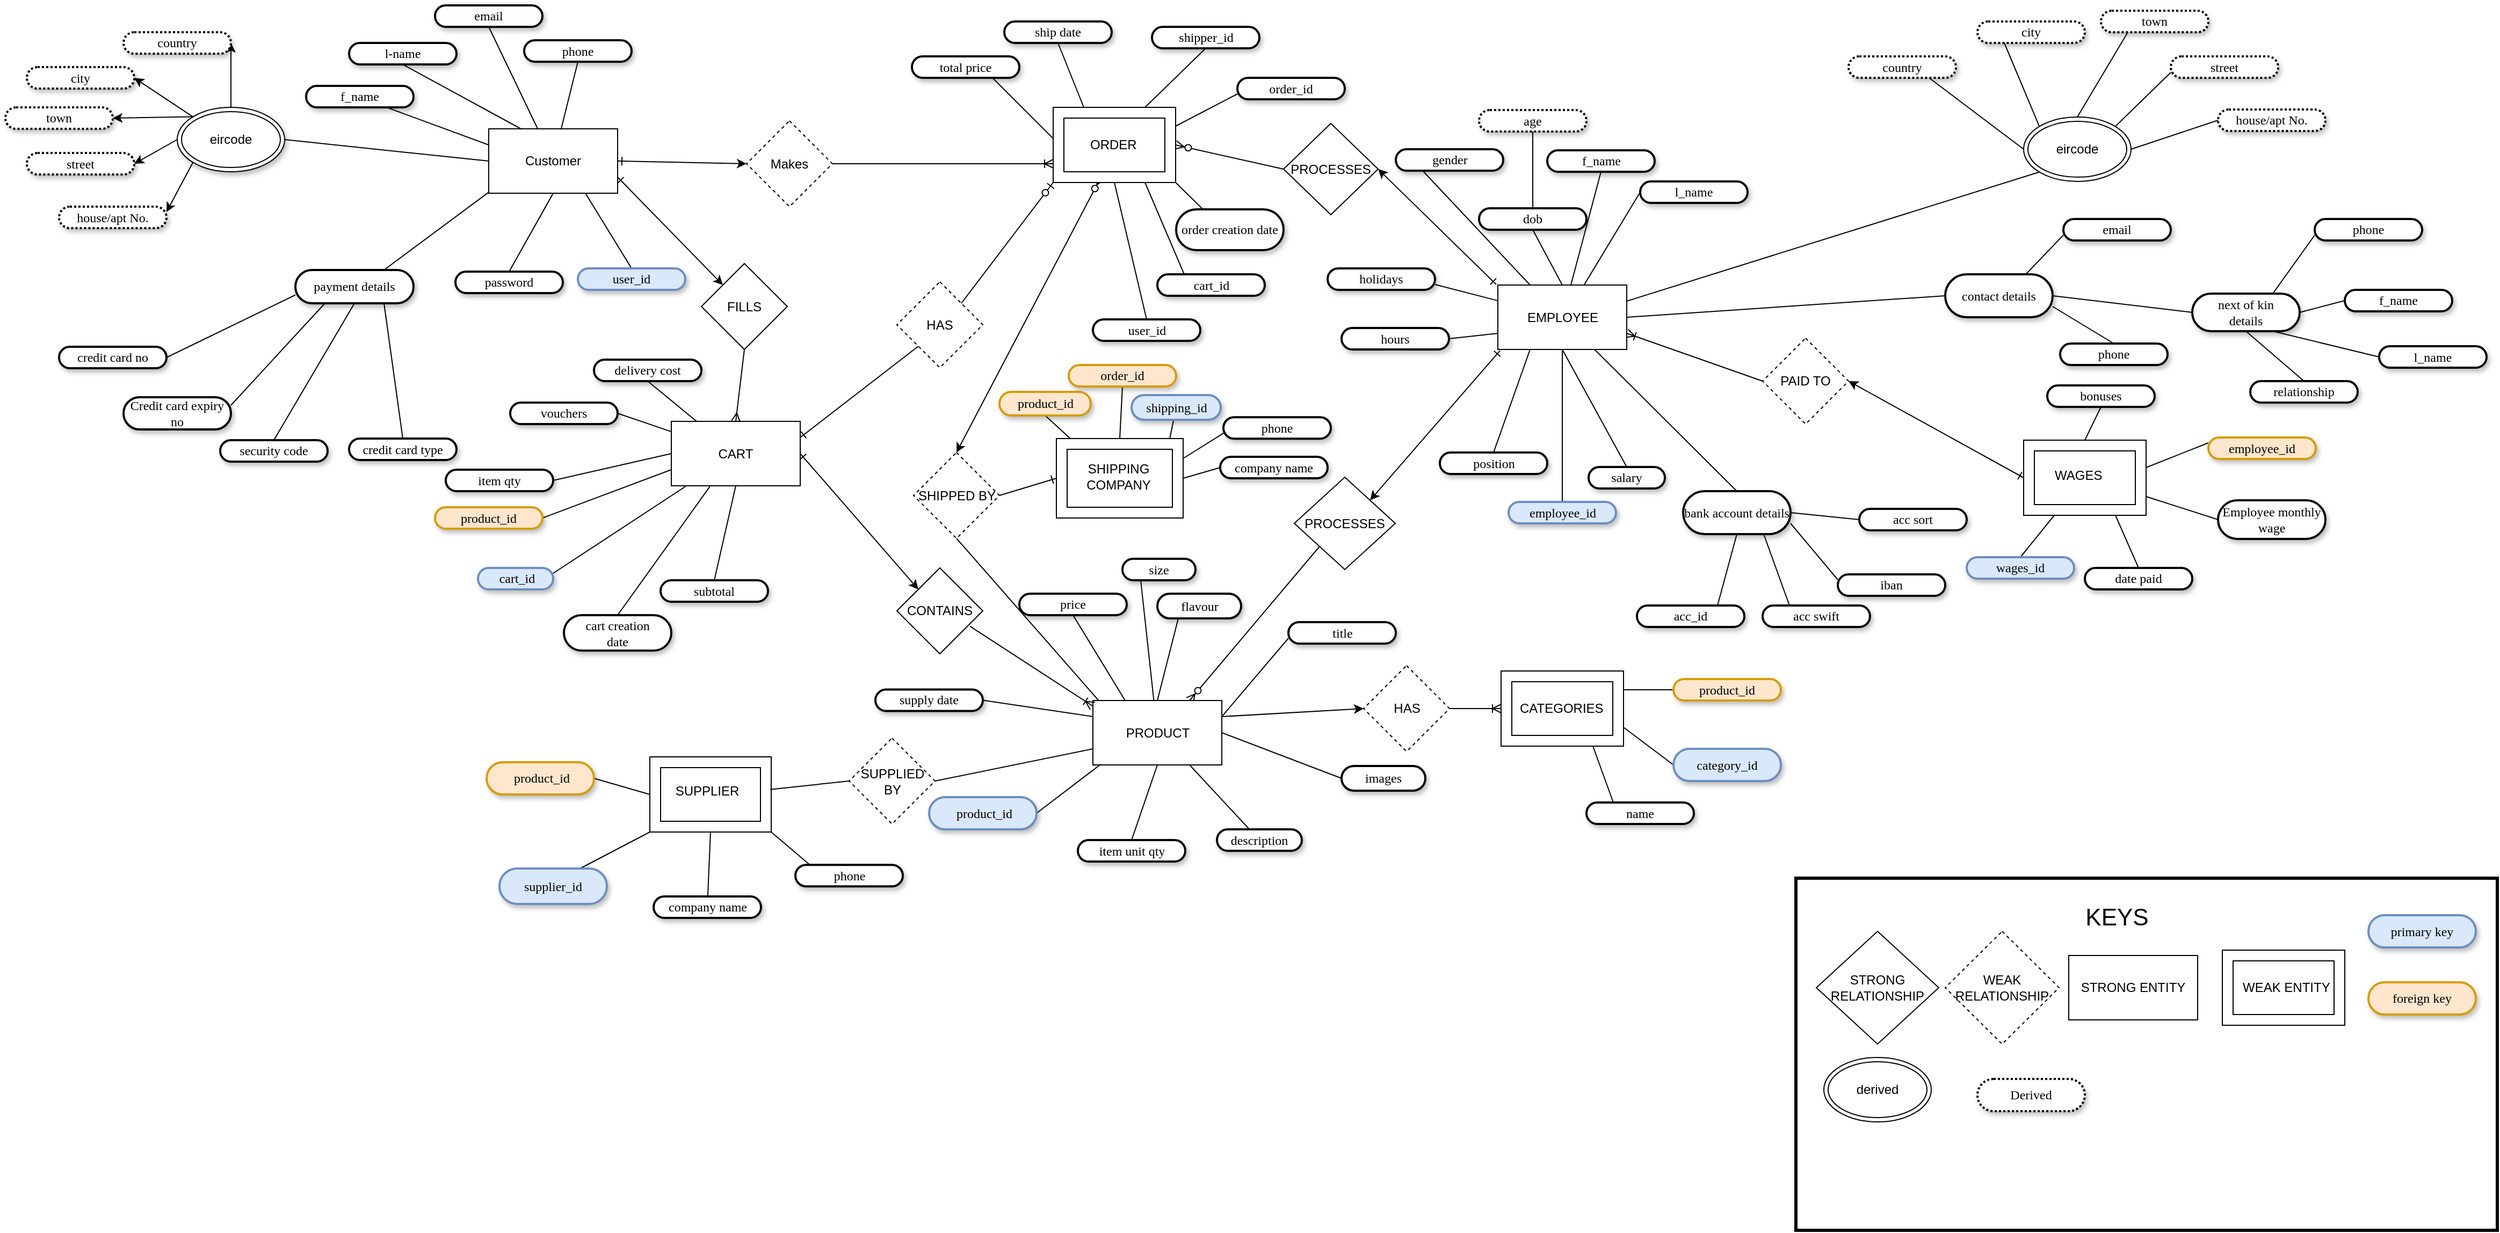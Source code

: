 <mxfile version="12.1.3" type="github" pages="1">
  <diagram name="Page-1" id="ad52d381-51e7-2e0d-a935-2d0ddd2fd229">
    <mxGraphModel dx="1463" dy="763" grid="1" gridSize="10" guides="1" tooltips="1" connect="1" arrows="1" fold="1" page="1" pageScale="1" pageWidth="2336" pageHeight="1654" background="#ffffff" math="0" shadow="0">
      <root>
        <mxCell id="0"/>
        <mxCell id="1" parent="0"/>
        <mxCell id="2c924340bb9dbf6c-1" value="&lt;span&gt;f_name&lt;/span&gt;" style="whiteSpace=wrap;html=1;rounded=1;shadow=1;comic=0;labelBackgroundColor=none;strokeColor=#000000;strokeWidth=2;fillColor=#FFFFFF;fontFamily=Verdana;fontSize=12;fontColor=#000000;align=center;arcSize=50;" parent="1" vertex="1">
          <mxGeometry x="290" y="405" width="100" height="20" as="geometry"/>
        </mxCell>
        <mxCell id="2c924340bb9dbf6c-10" value="&lt;span&gt;l-name&lt;/span&gt;" style="whiteSpace=wrap;html=1;rounded=1;shadow=1;comic=0;labelBackgroundColor=none;strokeColor=#000000;strokeWidth=2;fillColor=#FFFFFF;fontFamily=Verdana;fontSize=12;fontColor=#000000;align=center;arcSize=50;" parent="1" vertex="1">
          <mxGeometry x="330" y="365" width="100" height="20" as="geometry"/>
        </mxCell>
        <mxCell id="xfP3-g7Ia95GO5ueu19k-70" style="edgeStyle=none;rounded=0;orthogonalLoop=1;jettySize=auto;html=1;exitX=0.75;exitY=1;exitDx=0;exitDy=0;entryX=-0.003;entryY=0.409;entryDx=0;entryDy=0;entryPerimeter=0;startArrow=none;startFill=0;endArrow=none;endFill=0;" parent="1" source="2c924340bb9dbf6c-11" target="xfP3-g7Ia95GO5ueu19k-62" edge="1">
          <mxGeometry relative="1" as="geometry"/>
        </mxCell>
        <mxCell id="2c924340bb9dbf6c-11" value="&lt;span&gt;total price&lt;/span&gt;" style="whiteSpace=wrap;html=1;rounded=1;shadow=1;comic=0;labelBackgroundColor=none;strokeColor=#000000;strokeWidth=2;fillColor=#FFFFFF;fontFamily=Verdana;fontSize=12;fontColor=#000000;align=center;arcSize=50;" parent="1" vertex="1">
          <mxGeometry x="854" y="377.5" width="100" height="20" as="geometry"/>
        </mxCell>
        <mxCell id="xfP3-g7Ia95GO5ueu19k-72" style="edgeStyle=none;rounded=0;orthogonalLoop=1;jettySize=auto;html=1;exitX=0.5;exitY=1;exitDx=0;exitDy=0;entryX=0;entryY=0;entryDx=28.5;entryDy=0;entryPerimeter=0;startArrow=none;startFill=0;endArrow=none;endFill=0;" parent="1" source="2c924340bb9dbf6c-14" target="xfP3-g7Ia95GO5ueu19k-62" edge="1">
          <mxGeometry relative="1" as="geometry"/>
        </mxCell>
        <mxCell id="2c924340bb9dbf6c-14" value="&lt;span&gt;ship date&lt;/span&gt;" style="whiteSpace=wrap;html=1;rounded=1;shadow=1;comic=0;labelBackgroundColor=none;strokeColor=#000000;strokeWidth=2;fillColor=#FFFFFF;fontFamily=Verdana;fontSize=12;fontColor=#000000;align=center;arcSize=50;" parent="1" vertex="1">
          <mxGeometry x="940" y="345" width="100" height="20" as="geometry"/>
        </mxCell>
        <mxCell id="xfP3-g7Ia95GO5ueu19k-73" style="edgeStyle=none;rounded=0;orthogonalLoop=1;jettySize=auto;html=1;exitX=0.5;exitY=1;exitDx=0;exitDy=0;entryX=0;entryY=0;entryDx=85.5;entryDy=0;entryPerimeter=0;startArrow=none;startFill=0;endArrow=none;endFill=0;" parent="1" source="2c924340bb9dbf6c-15" target="xfP3-g7Ia95GO5ueu19k-62" edge="1">
          <mxGeometry relative="1" as="geometry"/>
        </mxCell>
        <mxCell id="2c924340bb9dbf6c-15" value="&lt;span&gt;shipper_id&lt;/span&gt;" style="whiteSpace=wrap;html=1;rounded=1;shadow=1;comic=0;labelBackgroundColor=none;strokeColor=#000000;strokeWidth=2;fillColor=#FFFFFF;fontFamily=Verdana;fontSize=12;fontColor=#000000;align=center;arcSize=50;" parent="1" vertex="1">
          <mxGeometry x="1077.5" y="350" width="100" height="20" as="geometry"/>
        </mxCell>
        <mxCell id="xfP3-g7Ia95GO5ueu19k-78" style="edgeStyle=none;rounded=0;orthogonalLoop=1;jettySize=auto;html=1;exitX=0.25;exitY=0;exitDx=0;exitDy=0;entryX=0;entryY=0;entryDx=85.5;entryDy=70;entryPerimeter=0;startArrow=none;startFill=0;endArrow=none;endFill=0;" parent="1" source="2c924340bb9dbf6c-16" target="xfP3-g7Ia95GO5ueu19k-62" edge="1">
          <mxGeometry relative="1" as="geometry"/>
        </mxCell>
        <mxCell id="2c924340bb9dbf6c-16" value="&lt;span&gt;cart_id&lt;/span&gt;" style="whiteSpace=wrap;html=1;rounded=1;shadow=1;comic=0;labelBackgroundColor=none;strokeColor=#000000;strokeWidth=2;fillColor=#FFFFFF;fontFamily=Verdana;fontSize=12;fontColor=#000000;align=center;arcSize=50;" parent="1" vertex="1">
          <mxGeometry x="1082.5" y="580.5" width="100" height="20" as="geometry"/>
        </mxCell>
        <mxCell id="xfP3-g7Ia95GO5ueu19k-79" style="edgeStyle=none;rounded=0;orthogonalLoop=1;jettySize=auto;html=1;exitX=0.25;exitY=0;exitDx=0;exitDy=0;entryX=1;entryY=1;entryDx=0;entryDy=0;entryPerimeter=0;startArrow=none;startFill=0;endArrow=none;endFill=0;" parent="1" source="2c924340bb9dbf6c-17" target="xfP3-g7Ia95GO5ueu19k-62" edge="1">
          <mxGeometry relative="1" as="geometry"/>
        </mxCell>
        <mxCell id="2c924340bb9dbf6c-17" value="&lt;span&gt;order creation date&lt;/span&gt;" style="whiteSpace=wrap;html=1;rounded=1;shadow=1;comic=0;labelBackgroundColor=none;strokeColor=#000000;strokeWidth=2;fillColor=#FFFFFF;fontFamily=Verdana;fontSize=12;fontColor=#000000;align=center;arcSize=50;" parent="1" vertex="1">
          <mxGeometry x="1100" y="520" width="100" height="38" as="geometry"/>
        </mxCell>
        <mxCell id="xfP3-g7Ia95GO5ueu19k-77" style="edgeStyle=none;rounded=0;orthogonalLoop=1;jettySize=auto;html=1;exitX=0.5;exitY=0;exitDx=0;exitDy=0;entryX=0.5;entryY=1;entryDx=0;entryDy=0;entryPerimeter=0;startArrow=none;startFill=0;endArrow=none;endFill=0;" parent="1" source="2c924340bb9dbf6c-18" target="xfP3-g7Ia95GO5ueu19k-62" edge="1">
          <mxGeometry relative="1" as="geometry"/>
        </mxCell>
        <mxCell id="2c924340bb9dbf6c-18" value="&lt;span&gt;user_id&lt;/span&gt;" style="whiteSpace=wrap;html=1;rounded=1;shadow=1;comic=0;labelBackgroundColor=none;strokeColor=#000000;strokeWidth=2;fillColor=#FFFFFF;fontFamily=Verdana;fontSize=12;fontColor=#000000;align=center;arcSize=50;" parent="1" vertex="1">
          <mxGeometry x="1022.5" y="622.5" width="100" height="20" as="geometry"/>
        </mxCell>
        <mxCell id="xfP3-g7Ia95GO5ueu19k-76" style="edgeStyle=none;rounded=0;orthogonalLoop=1;jettySize=auto;html=1;exitX=0;exitY=0.75;exitDx=0;exitDy=0;entryX=0;entryY=0;entryDx=114;entryDy=17.5;entryPerimeter=0;startArrow=none;startFill=0;endArrow=none;endFill=0;" parent="1" source="2c924340bb9dbf6c-19" target="xfP3-g7Ia95GO5ueu19k-62" edge="1">
          <mxGeometry relative="1" as="geometry"/>
        </mxCell>
        <mxCell id="2c924340bb9dbf6c-19" value="order_id" style="whiteSpace=wrap;html=1;rounded=1;shadow=1;comic=0;labelBackgroundColor=none;strokeColor=#000000;strokeWidth=2;fillColor=#FFFFFF;fontFamily=Verdana;fontSize=12;fontColor=#000000;align=center;arcSize=50;" parent="1" vertex="1">
          <mxGeometry x="1157" y="397.5" width="100" height="20" as="geometry"/>
        </mxCell>
        <mxCell id="t0DPVlEd7K-99LzI1tXL-28" style="edgeStyle=none;rounded=0;orthogonalLoop=1;jettySize=auto;html=1;exitX=0;exitY=0.75;exitDx=0;exitDy=0;entryX=1;entryY=0.5;entryDx=0;entryDy=0;endArrow=none;endFill=0;" parent="1" source="Zrgbr4FFBKcwLw_hIRoL-121" target="t0DPVlEd7K-99LzI1tXL-27" edge="1">
          <mxGeometry relative="1" as="geometry">
            <mxPoint x="260" y="610" as="sourcePoint"/>
          </mxGeometry>
        </mxCell>
        <mxCell id="t0DPVlEd7K-99LzI1tXL-29" style="edgeStyle=none;rounded=0;orthogonalLoop=1;jettySize=auto;html=1;exitX=0.25;exitY=1;exitDx=0;exitDy=0;entryX=1;entryY=0.25;entryDx=0;entryDy=0;endArrow=none;endFill=0;" parent="1" source="Zrgbr4FFBKcwLw_hIRoL-121" target="t0DPVlEd7K-99LzI1tXL-24" edge="1">
          <mxGeometry relative="1" as="geometry">
            <mxPoint x="282.627" y="645.07" as="sourcePoint"/>
          </mxGeometry>
        </mxCell>
        <mxCell id="t0DPVlEd7K-99LzI1tXL-30" style="edgeStyle=none;rounded=0;orthogonalLoop=1;jettySize=auto;html=1;exitX=0.5;exitY=1;exitDx=0;exitDy=0;entryX=0.5;entryY=0;entryDx=0;entryDy=0;endArrow=none;endFill=0;" parent="1" source="Zrgbr4FFBKcwLw_hIRoL-121" target="t0DPVlEd7K-99LzI1tXL-25" edge="1">
          <mxGeometry relative="1" as="geometry">
            <mxPoint x="320.5" y="645" as="sourcePoint"/>
          </mxGeometry>
        </mxCell>
        <mxCell id="SIIoMTfQmOXYOQuS74W--1" style="rounded=0;orthogonalLoop=1;jettySize=auto;html=1;exitX=0;exitY=0.5;exitDx=0;exitDy=0;entryX=1;entryY=0.5;entryDx=0;entryDy=0;endArrow=none;endFill=0;" parent="1" source="t0DPVlEd7K-99LzI1tXL-1" target="t0DPVlEd7K-99LzI1tXL-3" edge="1">
          <mxGeometry relative="1" as="geometry"/>
        </mxCell>
        <mxCell id="SIIoMTfQmOXYOQuS74W--3" style="edgeStyle=none;rounded=0;orthogonalLoop=1;jettySize=auto;html=1;exitX=0.5;exitY=1;exitDx=0;exitDy=0;entryX=0.5;entryY=0;entryDx=0;entryDy=0;endArrow=none;endFill=0;" parent="1" source="t0DPVlEd7K-99LzI1tXL-1" target="t0DPVlEd7K-99LzI1tXL-32" edge="1">
          <mxGeometry relative="1" as="geometry"/>
        </mxCell>
        <mxCell id="SIIoMTfQmOXYOQuS74W--4" style="edgeStyle=none;rounded=0;orthogonalLoop=1;jettySize=auto;html=1;exitX=0.75;exitY=1;exitDx=0;exitDy=0;entryX=0.5;entryY=0;entryDx=0;entryDy=0;endArrow=none;endFill=0;" parent="1" source="t0DPVlEd7K-99LzI1tXL-1" target="t0DPVlEd7K-99LzI1tXL-33" edge="1">
          <mxGeometry relative="1" as="geometry"/>
        </mxCell>
        <mxCell id="SIIoMTfQmOXYOQuS74W--22" style="edgeStyle=none;rounded=0;orthogonalLoop=1;jettySize=auto;html=1;exitX=1;exitY=0.5;exitDx=0;exitDy=0;entryX=0;entryY=0.5;entryDx=0;entryDy=0;endArrow=classic;endFill=1;startArrow=ERone;startFill=0;" parent="1" source="t0DPVlEd7K-99LzI1tXL-1" target="SIIoMTfQmOXYOQuS74W--21" edge="1">
          <mxGeometry relative="1" as="geometry"/>
        </mxCell>
        <mxCell id="SIIoMTfQmOXYOQuS74W--25" style="edgeStyle=none;rounded=0;orthogonalLoop=1;jettySize=auto;html=1;exitX=1;exitY=0.75;exitDx=0;exitDy=0;entryX=0;entryY=0;entryDx=0;entryDy=0;endArrow=classic;endFill=1;startArrow=ERone;startFill=0;" parent="1" source="t0DPVlEd7K-99LzI1tXL-1" target="SIIoMTfQmOXYOQuS74W--24" edge="1">
          <mxGeometry relative="1" as="geometry"/>
        </mxCell>
        <mxCell id="xfP3-g7Ia95GO5ueu19k-172" style="edgeStyle=none;rounded=0;orthogonalLoop=1;jettySize=auto;html=1;exitX=0;exitY=0.25;exitDx=0;exitDy=0;entryX=0.75;entryY=1;entryDx=0;entryDy=0;startArrow=none;startFill=0;endArrow=none;endFill=0;" parent="1" source="t0DPVlEd7K-99LzI1tXL-1" target="2c924340bb9dbf6c-1" edge="1">
          <mxGeometry relative="1" as="geometry"/>
        </mxCell>
        <mxCell id="xfP3-g7Ia95GO5ueu19k-173" style="edgeStyle=none;rounded=0;orthogonalLoop=1;jettySize=auto;html=1;exitX=0.25;exitY=0;exitDx=0;exitDy=0;entryX=0.5;entryY=1;entryDx=0;entryDy=0;startArrow=none;startFill=0;endArrow=none;endFill=0;" parent="1" source="t0DPVlEd7K-99LzI1tXL-1" target="2c924340bb9dbf6c-10" edge="1">
          <mxGeometry relative="1" as="geometry"/>
        </mxCell>
        <mxCell id="t0DPVlEd7K-99LzI1tXL-1" value="Customer" style="rounded=0;whiteSpace=wrap;html=1;" parent="1" vertex="1">
          <mxGeometry x="460" y="445" width="120" height="60" as="geometry"/>
        </mxCell>
        <mxCell id="t0DPVlEd7K-99LzI1tXL-10" style="rounded=0;orthogonalLoop=1;jettySize=auto;html=1;exitX=0;exitY=0.5;exitDx=0;exitDy=0;entryX=1;entryY=0.5;entryDx=0;entryDy=0;" parent="1" source="t0DPVlEd7K-99LzI1tXL-3" target="t0DPVlEd7K-99LzI1tXL-7" edge="1">
          <mxGeometry relative="1" as="geometry"/>
        </mxCell>
        <mxCell id="t0DPVlEd7K-99LzI1tXL-11" style="rounded=0;orthogonalLoop=1;jettySize=auto;html=1;exitX=0;exitY=0;exitDx=0;exitDy=0;entryX=1;entryY=0.5;entryDx=0;entryDy=0;" parent="1" source="t0DPVlEd7K-99LzI1tXL-3" target="t0DPVlEd7K-99LzI1tXL-6" edge="1">
          <mxGeometry relative="1" as="geometry"/>
        </mxCell>
        <mxCell id="t0DPVlEd7K-99LzI1tXL-13" style="rounded=0;orthogonalLoop=1;jettySize=auto;html=1;exitX=0;exitY=0;exitDx=0;exitDy=0;entryX=1;entryY=0.5;entryDx=0;entryDy=0;" parent="1" source="t0DPVlEd7K-99LzI1tXL-3" target="t0DPVlEd7K-99LzI1tXL-12" edge="1">
          <mxGeometry relative="1" as="geometry"/>
        </mxCell>
        <mxCell id="t0DPVlEd7K-99LzI1tXL-14" style="rounded=0;orthogonalLoop=1;jettySize=auto;html=1;exitX=0.5;exitY=0;exitDx=0;exitDy=0;entryX=1;entryY=0.5;entryDx=0;entryDy=0;" parent="1" source="t0DPVlEd7K-99LzI1tXL-3" target="t0DPVlEd7K-99LzI1tXL-4" edge="1">
          <mxGeometry relative="1" as="geometry"/>
        </mxCell>
        <mxCell id="t0DPVlEd7K-99LzI1tXL-15" style="rounded=0;orthogonalLoop=1;jettySize=auto;html=1;exitX=0;exitY=1;exitDx=0;exitDy=0;entryX=1;entryY=0.25;entryDx=0;entryDy=0;" parent="1" source="t0DPVlEd7K-99LzI1tXL-3" target="t0DPVlEd7K-99LzI1tXL-5" edge="1">
          <mxGeometry relative="1" as="geometry"/>
        </mxCell>
        <mxCell id="t0DPVlEd7K-99LzI1tXL-3" value="eircode" style="ellipse;shape=doubleEllipse;whiteSpace=wrap;html=1;shadow=1;comic=0;strokeWidth=1;" parent="1" vertex="1">
          <mxGeometry x="170" y="425" width="100" height="60" as="geometry"/>
        </mxCell>
        <mxCell id="t0DPVlEd7K-99LzI1tXL-4" value="&lt;span&gt;country&lt;/span&gt;" style="whiteSpace=wrap;html=1;rounded=1;shadow=1;comic=0;labelBackgroundColor=none;strokeColor=#000000;strokeWidth=2;fillColor=#FFFFFF;fontFamily=Verdana;fontSize=12;fontColor=#000000;align=center;arcSize=50;dashed=1;dashPattern=1 1;" parent="1" vertex="1">
          <mxGeometry x="120" y="355" width="100" height="20" as="geometry"/>
        </mxCell>
        <mxCell id="t0DPVlEd7K-99LzI1tXL-5" value="&lt;span&gt;house/apt No.&lt;/span&gt;" style="whiteSpace=wrap;html=1;rounded=1;shadow=1;comic=0;labelBackgroundColor=none;strokeColor=#000000;strokeWidth=2;fillColor=#FFFFFF;fontFamily=Verdana;fontSize=12;fontColor=#000000;align=center;arcSize=50;dashed=1;dashPattern=1 1;" parent="1" vertex="1">
          <mxGeometry x="60" y="517.5" width="100" height="20" as="geometry"/>
        </mxCell>
        <mxCell id="t0DPVlEd7K-99LzI1tXL-6" value="town" style="whiteSpace=wrap;html=1;rounded=1;shadow=1;comic=0;labelBackgroundColor=none;strokeColor=#000000;strokeWidth=2;fillColor=#FFFFFF;fontFamily=Verdana;fontSize=12;fontColor=#000000;align=center;arcSize=50;dashed=1;dashPattern=1 1;" parent="1" vertex="1">
          <mxGeometry x="10" y="425" width="100" height="20" as="geometry"/>
        </mxCell>
        <mxCell id="t0DPVlEd7K-99LzI1tXL-7" value="&lt;span&gt;street&lt;/span&gt;" style="whiteSpace=wrap;html=1;rounded=1;shadow=1;comic=0;labelBackgroundColor=none;strokeColor=#000000;strokeWidth=2;fillColor=#FFFFFF;fontFamily=Verdana;fontSize=12;fontColor=#000000;align=center;arcSize=50;dashed=1;dashPattern=1 1;" parent="1" vertex="1">
          <mxGeometry x="30" y="467.5" width="100" height="20" as="geometry"/>
        </mxCell>
        <mxCell id="t0DPVlEd7K-99LzI1tXL-12" value="&lt;span&gt;city&lt;/span&gt;" style="whiteSpace=wrap;html=1;rounded=1;shadow=1;comic=0;labelBackgroundColor=none;strokeColor=#000000;strokeWidth=2;fillColor=#FFFFFF;fontFamily=Verdana;fontSize=12;fontColor=#000000;align=center;arcSize=50;dashed=1;dashPattern=1 1;" parent="1" vertex="1">
          <mxGeometry x="30" y="387.5" width="100" height="20" as="geometry"/>
        </mxCell>
        <mxCell id="t0DPVlEd7K-99LzI1tXL-24" value="&lt;span&gt;Credit card expiry no&lt;/span&gt;" style="whiteSpace=wrap;html=1;rounded=1;shadow=1;comic=0;labelBackgroundColor=none;strokeColor=#000000;strokeWidth=2;fillColor=#FFFFFF;fontFamily=Verdana;fontSize=12;fontColor=#000000;align=center;arcSize=50;" parent="1" vertex="1">
          <mxGeometry x="120" y="695" width="100" height="30" as="geometry"/>
        </mxCell>
        <mxCell id="t0DPVlEd7K-99LzI1tXL-25" value="security code" style="whiteSpace=wrap;html=1;rounded=1;shadow=1;comic=0;labelBackgroundColor=none;strokeColor=#000000;strokeWidth=2;fillColor=#FFFFFF;fontFamily=Verdana;fontSize=12;fontColor=#000000;align=center;arcSize=50;" parent="1" vertex="1">
          <mxGeometry x="210" y="735" width="100" height="20" as="geometry"/>
        </mxCell>
        <mxCell id="t0DPVlEd7K-99LzI1tXL-26" value="&lt;span&gt;credit card type&lt;/span&gt;" style="whiteSpace=wrap;html=1;rounded=1;shadow=1;comic=0;labelBackgroundColor=none;strokeColor=#000000;strokeWidth=2;fillColor=#FFFFFF;fontFamily=Verdana;fontSize=12;fontColor=#000000;align=center;arcSize=50;" parent="1" vertex="1">
          <mxGeometry x="330" y="733.5" width="100" height="20" as="geometry"/>
        </mxCell>
        <mxCell id="t0DPVlEd7K-99LzI1tXL-27" value="&lt;span&gt;credit card no&lt;/span&gt;" style="whiteSpace=wrap;html=1;rounded=1;shadow=1;comic=0;labelBackgroundColor=none;strokeColor=#000000;strokeWidth=2;fillColor=#FFFFFF;fontFamily=Verdana;fontSize=12;fontColor=#000000;align=center;arcSize=50;" parent="1" vertex="1">
          <mxGeometry x="60" y="648" width="100" height="20" as="geometry"/>
        </mxCell>
        <mxCell id="t0DPVlEd7K-99LzI1tXL-32" value="&lt;span&gt;password&lt;/span&gt;" style="whiteSpace=wrap;html=1;rounded=1;shadow=1;comic=0;labelBackgroundColor=none;strokeColor=#000000;strokeWidth=2;fillColor=#FFFFFF;fontFamily=Verdana;fontSize=12;fontColor=#000000;align=center;arcSize=50;" parent="1" vertex="1">
          <mxGeometry x="429" y="578" width="100" height="20" as="geometry"/>
        </mxCell>
        <mxCell id="t0DPVlEd7K-99LzI1tXL-33" value="&lt;span&gt;user_id&lt;/span&gt;" style="whiteSpace=wrap;html=1;rounded=1;shadow=1;comic=0;labelBackgroundColor=none;strokeColor=#6c8ebf;strokeWidth=2;fillColor=#dae8fc;fontFamily=Verdana;fontSize=12;align=center;arcSize=50;" parent="1" vertex="1">
          <mxGeometry x="543" y="575" width="100" height="20" as="geometry"/>
        </mxCell>
        <mxCell id="xfP3-g7Ia95GO5ueu19k-82" style="edgeStyle=none;rounded=0;orthogonalLoop=1;jettySize=auto;html=1;entryX=0.5;entryY=1;entryDx=0;entryDy=0;startArrow=none;startFill=0;endArrow=none;endFill=0;exitX=0.119;exitY=0.013;exitDx=0;exitDy=0;exitPerimeter=0;" parent="1" target="udSbVJcAe-gZIi7dI9ab-3" edge="1" source="xfP3-g7Ia95GO5ueu19k-167">
          <mxGeometry relative="1" as="geometry">
            <mxPoint x="980.5" y="725.5" as="sourcePoint"/>
          </mxGeometry>
        </mxCell>
        <mxCell id="xfP3-g7Ia95GO5ueu19k-83" style="edgeStyle=none;rounded=0;orthogonalLoop=1;jettySize=auto;html=1;exitX=0.5;exitY=0;exitDx=0;exitDy=0;entryX=0.5;entryY=1;entryDx=0;entryDy=0;startArrow=none;startFill=0;endArrow=none;endFill=0;exitPerimeter=0;" parent="1" source="xfP3-g7Ia95GO5ueu19k-167" target="udSbVJcAe-gZIi7dI9ab-2" edge="1">
          <mxGeometry relative="1" as="geometry">
            <mxPoint x="1041.5" y="714" as="sourcePoint"/>
          </mxGeometry>
        </mxCell>
        <mxCell id="Zrgbr4FFBKcwLw_hIRoL-24" value="" style="edgeStyle=none;rounded=0;orthogonalLoop=1;jettySize=auto;html=1;startArrow=none;startFill=0;endArrow=none;endFill=0;exitX=0.895;exitY=-0.003;exitDx=0;exitDy=0;exitPerimeter=0;" edge="1" parent="1" source="xfP3-g7Ia95GO5ueu19k-167" target="Zrgbr4FFBKcwLw_hIRoL-23">
          <mxGeometry relative="1" as="geometry"/>
        </mxCell>
        <mxCell id="udSbVJcAe-gZIi7dI9ab-2" value="&lt;span&gt;order_id&lt;/span&gt;" style="whiteSpace=wrap;html=1;rounded=1;shadow=1;comic=0;labelBackgroundColor=none;strokeColor=#d79b00;strokeWidth=2;fillColor=#ffe6cc;fontFamily=Verdana;fontSize=12;align=center;arcSize=50;" parent="1" vertex="1">
          <mxGeometry x="1000" y="665" width="100" height="20" as="geometry"/>
        </mxCell>
        <mxCell id="Zrgbr4FFBKcwLw_hIRoL-23" value="&lt;span&gt;shipping_id&lt;/span&gt;" style="whiteSpace=wrap;html=1;rounded=1;shadow=1;comic=0;labelBackgroundColor=none;strokeColor=#6c8ebf;strokeWidth=2;fillColor=#dae8fc;fontFamily=Verdana;fontSize=12;align=center;arcSize=50;" vertex="1" parent="1">
          <mxGeometry x="1058.5" y="693" width="83" height="23" as="geometry"/>
        </mxCell>
        <mxCell id="udSbVJcAe-gZIi7dI9ab-3" value="&lt;span&gt;product_id&lt;/span&gt;" style="whiteSpace=wrap;html=1;rounded=1;shadow=1;comic=0;labelBackgroundColor=none;strokeColor=#d79b00;strokeWidth=2;fillColor=#ffe6cc;fontFamily=Verdana;fontSize=12;align=center;arcSize=50;" parent="1" vertex="1">
          <mxGeometry x="935.5" y="690" width="85" height="22" as="geometry"/>
        </mxCell>
        <mxCell id="xfP3-g7Ia95GO5ueu19k-81" style="edgeStyle=none;rounded=0;orthogonalLoop=1;jettySize=auto;html=1;exitX=1;exitY=0.5;exitDx=0;exitDy=0;entryX=0;entryY=0.5;entryDx=0;entryDy=0;startArrow=none;startFill=0;endArrow=ERone;endFill=0;entryPerimeter=0;" parent="1" source="udSbVJcAe-gZIi7dI9ab-10" target="xfP3-g7Ia95GO5ueu19k-167" edge="1">
          <mxGeometry relative="1" as="geometry">
            <mxPoint x="981.5" y="754" as="targetPoint"/>
          </mxGeometry>
        </mxCell>
        <mxCell id="Zrgbr4FFBKcwLw_hIRoL-20" style="edgeStyle=none;rounded=0;orthogonalLoop=1;jettySize=auto;html=1;exitX=0.5;exitY=1;exitDx=0;exitDy=0;entryX=0.063;entryY=0.042;entryDx=0;entryDy=0;entryPerimeter=0;startArrow=none;startFill=0;endArrow=none;endFill=0;" edge="1" parent="1" source="udSbVJcAe-gZIi7dI9ab-10" target="xfP3-g7Ia95GO5ueu19k-1">
          <mxGeometry relative="1" as="geometry"/>
        </mxCell>
        <mxCell id="udSbVJcAe-gZIi7dI9ab-10" value="SHIPPED BY" style="rhombus;whiteSpace=wrap;html=1;dashed=1;" parent="1" vertex="1">
          <mxGeometry x="855.5" y="746.5" width="80" height="80" as="geometry"/>
        </mxCell>
        <mxCell id="xfP3-g7Ia95GO5ueu19k-43" style="edgeStyle=none;rounded=0;orthogonalLoop=1;jettySize=auto;html=1;exitX=0.017;exitY=1.017;exitDx=0;exitDy=0;entryX=1;entryY=0;entryDx=0;entryDy=0;startArrow=ERone;startFill=0;endArrow=classic;endFill=1;exitPerimeter=0;" parent="1" source="xfP3-g7Ia95GO5ueu19k-61" target="xfP3-g7Ia95GO5ueu19k-42" edge="1">
          <mxGeometry relative="1" as="geometry">
            <mxPoint x="1498.574" y="593.284" as="sourcePoint"/>
          </mxGeometry>
        </mxCell>
        <mxCell id="udSbVJcAe-gZIi7dI9ab-12" value="&lt;span&gt;gender&lt;/span&gt;" style="whiteSpace=wrap;html=1;rounded=1;shadow=1;comic=0;labelBackgroundColor=none;strokeColor=#000000;strokeWidth=2;fillColor=#FFFFFF;fontFamily=Verdana;fontSize=12;fontColor=#000000;align=center;arcSize=50;" parent="1" vertex="1">
          <mxGeometry x="1304.5" y="464" width="100" height="20" as="geometry"/>
        </mxCell>
        <mxCell id="udSbVJcAe-gZIi7dI9ab-13" value="&lt;span&gt;dob&lt;/span&gt;" style="whiteSpace=wrap;html=1;rounded=1;shadow=1;comic=0;labelBackgroundColor=none;strokeColor=#000000;strokeWidth=2;fillColor=#FFFFFF;fontFamily=Verdana;fontSize=12;fontColor=#000000;align=center;arcSize=50;" parent="1" vertex="1">
          <mxGeometry x="1382" y="519" width="100" height="20" as="geometry"/>
        </mxCell>
        <mxCell id="udSbVJcAe-gZIi7dI9ab-14" value="&lt;span&gt;age&lt;/span&gt;" style="whiteSpace=wrap;html=1;rounded=1;shadow=1;comic=0;labelBackgroundColor=none;strokeColor=#000000;strokeWidth=2;fillColor=#FFFFFF;fontFamily=Verdana;fontSize=12;fontColor=#000000;align=center;arcSize=50;dashed=1;dashPattern=1 1;" parent="1" vertex="1">
          <mxGeometry x="1382" y="427.5" width="100" height="20" as="geometry"/>
        </mxCell>
        <mxCell id="xfP3-g7Ia95GO5ueu19k-116" style="edgeStyle=none;rounded=0;orthogonalLoop=1;jettySize=auto;html=1;exitX=0.5;exitY=1;exitDx=0;exitDy=0;startArrow=none;startFill=0;endArrow=none;endFill=0;" parent="1" source="udSbVJcAe-gZIi7dI9ab-15" target="xfP3-g7Ia95GO5ueu19k-61" edge="1">
          <mxGeometry relative="1" as="geometry"/>
        </mxCell>
        <mxCell id="udSbVJcAe-gZIi7dI9ab-15" value="&lt;span&gt;f_name&lt;/span&gt;" style="whiteSpace=wrap;html=1;rounded=1;shadow=1;comic=0;labelBackgroundColor=none;strokeColor=#000000;strokeWidth=2;fillColor=#FFFFFF;fontFamily=Verdana;fontSize=12;fontColor=#000000;align=center;arcSize=50;" parent="1" vertex="1">
          <mxGeometry x="1445.5" y="465" width="100" height="20" as="geometry"/>
        </mxCell>
        <mxCell id="xfP3-g7Ia95GO5ueu19k-117" style="edgeStyle=none;rounded=0;orthogonalLoop=1;jettySize=auto;html=1;exitX=0;exitY=0.5;exitDx=0;exitDy=0;entryX=0.671;entryY=-0.008;entryDx=0;entryDy=0;entryPerimeter=0;startArrow=none;startFill=0;endArrow=none;endFill=0;" parent="1" source="udSbVJcAe-gZIi7dI9ab-16" target="xfP3-g7Ia95GO5ueu19k-61" edge="1">
          <mxGeometry relative="1" as="geometry"/>
        </mxCell>
        <mxCell id="udSbVJcAe-gZIi7dI9ab-16" value="l_name" style="whiteSpace=wrap;html=1;rounded=1;shadow=1;comic=0;labelBackgroundColor=none;strokeColor=#000000;strokeWidth=2;fillColor=#FFFFFF;fontFamily=Verdana;fontSize=12;fontColor=#000000;align=center;arcSize=50;" parent="1" vertex="1">
          <mxGeometry x="1532" y="494" width="100" height="20" as="geometry"/>
        </mxCell>
        <mxCell id="xfP3-g7Ia95GO5ueu19k-143" style="edgeStyle=none;rounded=0;orthogonalLoop=1;jettySize=auto;html=1;exitX=0.75;exitY=0;exitDx=0;exitDy=0;entryX=0;entryY=0.75;entryDx=0;entryDy=0;startArrow=none;startFill=0;endArrow=none;endFill=0;" parent="1" source="Zrgbr4FFBKcwLw_hIRoL-128" target="udSbVJcAe-gZIi7dI9ab-50" edge="1">
          <mxGeometry relative="1" as="geometry">
            <mxPoint x="1924.5" y="572.5" as="sourcePoint"/>
          </mxGeometry>
        </mxCell>
        <mxCell id="xfP3-g7Ia95GO5ueu19k-155" style="edgeStyle=none;rounded=0;orthogonalLoop=1;jettySize=auto;html=1;exitX=1;exitY=0;exitDx=0;exitDy=0;entryX=0;entryY=0.75;entryDx=0;entryDy=0;startArrow=none;startFill=0;endArrow=none;endFill=0;" parent="1" source="udSbVJcAe-gZIi7dI9ab-31" target="xfP3-g7Ia95GO5ueu19k-100" edge="1">
          <mxGeometry relative="1" as="geometry"/>
        </mxCell>
        <mxCell id="udSbVJcAe-gZIi7dI9ab-31" value="eircode" style="ellipse;shape=doubleEllipse;whiteSpace=wrap;html=1;" parent="1" vertex="1">
          <mxGeometry x="1889" y="434" width="100" height="60" as="geometry"/>
        </mxCell>
        <mxCell id="xfP3-g7Ia95GO5ueu19k-118" style="edgeStyle=none;rounded=0;orthogonalLoop=1;jettySize=auto;html=1;exitX=0.75;exitY=0;exitDx=0;exitDy=0;startArrow=none;startFill=0;endArrow=none;endFill=0;entryX=0.5;entryY=1;entryDx=0;entryDy=0;" parent="1" source="udSbVJcAe-gZIi7dI9ab-41" target="Zrgbr4FFBKcwLw_hIRoL-127" edge="1">
          <mxGeometry relative="1" as="geometry">
            <mxPoint x="1617.5" y="848" as="targetPoint"/>
          </mxGeometry>
        </mxCell>
        <mxCell id="udSbVJcAe-gZIi7dI9ab-41" value="&lt;span&gt;acc_id&lt;/span&gt;" style="whiteSpace=wrap;html=1;rounded=1;shadow=1;comic=0;labelBackgroundColor=none;strokeColor=#000000;strokeWidth=2;fillColor=#FFFFFF;fontFamily=Verdana;fontSize=12;fontColor=#000000;align=center;arcSize=50;" parent="1" vertex="1">
          <mxGeometry x="1529" y="889" width="100" height="20" as="geometry"/>
        </mxCell>
        <mxCell id="xfP3-g7Ia95GO5ueu19k-119" style="edgeStyle=none;rounded=0;orthogonalLoop=1;jettySize=auto;html=1;exitX=0.25;exitY=0;exitDx=0;exitDy=0;entryX=0.75;entryY=1;entryDx=0;entryDy=0;startArrow=none;startFill=0;endArrow=none;endFill=0;" parent="1" source="udSbVJcAe-gZIi7dI9ab-42" target="Zrgbr4FFBKcwLw_hIRoL-127" edge="1">
          <mxGeometry relative="1" as="geometry">
            <mxPoint x="1666.44" y="847.58" as="targetPoint"/>
          </mxGeometry>
        </mxCell>
        <mxCell id="udSbVJcAe-gZIi7dI9ab-42" value="&lt;span&gt;acc swift&lt;/span&gt;" style="whiteSpace=wrap;html=1;rounded=1;shadow=1;comic=0;labelBackgroundColor=none;strokeColor=#000000;strokeWidth=2;fillColor=#FFFFFF;fontFamily=Verdana;fontSize=12;fontColor=#000000;align=center;arcSize=50;" parent="1" vertex="1">
          <mxGeometry x="1646" y="889" width="100" height="20" as="geometry"/>
        </mxCell>
        <mxCell id="xfP3-g7Ia95GO5ueu19k-122" style="edgeStyle=none;rounded=0;orthogonalLoop=1;jettySize=auto;html=1;exitX=0;exitY=0.25;exitDx=0;exitDy=0;startArrow=none;startFill=0;endArrow=none;endFill=0;entryX=1;entryY=0.75;entryDx=0;entryDy=0;" parent="1" source="udSbVJcAe-gZIi7dI9ab-43" target="Zrgbr4FFBKcwLw_hIRoL-127" edge="1">
          <mxGeometry relative="1" as="geometry">
            <mxPoint x="1674.5" y="848" as="targetPoint"/>
          </mxGeometry>
        </mxCell>
        <mxCell id="udSbVJcAe-gZIi7dI9ab-43" value="&lt;span&gt;iban&lt;/span&gt;" style="whiteSpace=wrap;html=1;rounded=1;shadow=1;comic=0;labelBackgroundColor=none;strokeColor=#000000;strokeWidth=2;fillColor=#FFFFFF;fontFamily=Verdana;fontSize=12;fontColor=#000000;align=center;arcSize=50;" parent="1" vertex="1">
          <mxGeometry x="1716" y="860" width="100" height="20" as="geometry"/>
        </mxCell>
        <mxCell id="xfP3-g7Ia95GO5ueu19k-121" style="edgeStyle=none;rounded=0;orthogonalLoop=1;jettySize=auto;html=1;exitX=0;exitY=0.5;exitDx=0;exitDy=0;entryX=1;entryY=0.5;entryDx=0;entryDy=0;startArrow=none;startFill=0;endArrow=none;endFill=0;" parent="1" source="udSbVJcAe-gZIi7dI9ab-44" target="Zrgbr4FFBKcwLw_hIRoL-127" edge="1">
          <mxGeometry relative="1" as="geometry">
            <mxPoint x="1710" y="795.5" as="targetPoint"/>
          </mxGeometry>
        </mxCell>
        <mxCell id="udSbVJcAe-gZIi7dI9ab-44" value="&lt;span&gt;acc sort&lt;/span&gt;" style="whiteSpace=wrap;html=1;rounded=1;shadow=1;comic=0;labelBackgroundColor=none;strokeColor=#000000;strokeWidth=2;fillColor=#FFFFFF;fontFamily=Verdana;fontSize=12;fontColor=#000000;align=center;arcSize=50;" parent="1" vertex="1">
          <mxGeometry x="1736" y="799" width="100" height="20" as="geometry"/>
        </mxCell>
        <mxCell id="udSbVJcAe-gZIi7dI9ab-50" value="&lt;span&gt;email&lt;/span&gt;" style="whiteSpace=wrap;html=1;rounded=1;shadow=1;comic=0;labelBackgroundColor=none;strokeColor=#000000;strokeWidth=2;fillColor=#FFFFFF;fontFamily=Verdana;fontSize=12;fontColor=#000000;align=center;arcSize=50;" parent="1" vertex="1">
          <mxGeometry x="1926" y="529" width="100" height="20" as="geometry"/>
        </mxCell>
        <mxCell id="udSbVJcAe-gZIi7dI9ab-51" value="&lt;span&gt;phone&lt;/span&gt;" style="whiteSpace=wrap;html=1;rounded=1;shadow=1;comic=0;labelBackgroundColor=none;strokeColor=#000000;strokeWidth=2;fillColor=#FFFFFF;fontFamily=Verdana;fontSize=12;fontColor=#000000;align=center;arcSize=50;" parent="1" vertex="1">
          <mxGeometry x="1923" y="645" width="100" height="20" as="geometry"/>
        </mxCell>
        <mxCell id="xfP3-g7Ia95GO5ueu19k-145" style="edgeStyle=none;rounded=0;orthogonalLoop=1;jettySize=auto;html=1;exitX=0.75;exitY=0;exitDx=0;exitDy=0;entryX=0;entryY=0.75;entryDx=0;entryDy=0;startArrow=none;startFill=0;endArrow=none;endFill=0;" parent="1" source="udSbVJcAe-gZIi7dI9ab-52" target="udSbVJcAe-gZIi7dI9ab-55" edge="1">
          <mxGeometry relative="1" as="geometry"/>
        </mxCell>
        <mxCell id="Zrgbr4FFBKcwLw_hIRoL-94" style="edgeStyle=none;rounded=0;orthogonalLoop=1;jettySize=auto;html=1;exitX=1;exitY=0.5;exitDx=0;exitDy=0;entryX=0;entryY=0.5;entryDx=0;entryDy=0;startArrow=none;startFill=0;endArrow=none;endFill=0;" edge="1" parent="1" source="udSbVJcAe-gZIi7dI9ab-52" target="Zrgbr4FFBKcwLw_hIRoL-93">
          <mxGeometry relative="1" as="geometry"/>
        </mxCell>
        <mxCell id="Zrgbr4FFBKcwLw_hIRoL-130" style="edgeStyle=none;rounded=0;orthogonalLoop=1;jettySize=auto;html=1;exitX=0;exitY=0.5;exitDx=0;exitDy=0;entryX=1;entryY=0.5;entryDx=0;entryDy=0;startArrow=none;startFill=0;endArrow=none;endFill=0;" edge="1" parent="1" source="udSbVJcAe-gZIi7dI9ab-52" target="Zrgbr4FFBKcwLw_hIRoL-128">
          <mxGeometry relative="1" as="geometry"/>
        </mxCell>
        <mxCell id="Zrgbr4FFBKcwLw_hIRoL-150" style="edgeStyle=none;rounded=0;orthogonalLoop=1;jettySize=auto;html=1;exitX=0.5;exitY=1;exitDx=0;exitDy=0;entryX=0.5;entryY=0;entryDx=0;entryDy=0;startArrow=none;startFill=0;endArrow=none;endFill=0;" edge="1" parent="1" source="udSbVJcAe-gZIi7dI9ab-52" target="udSbVJcAe-gZIi7dI9ab-56">
          <mxGeometry relative="1" as="geometry"/>
        </mxCell>
        <mxCell id="udSbVJcAe-gZIi7dI9ab-52" value="&lt;span&gt;next of kin&lt;br&gt;details&lt;br&gt;&lt;/span&gt;" style="whiteSpace=wrap;html=1;rounded=1;shadow=1;comic=0;labelBackgroundColor=none;strokeColor=#000000;strokeWidth=2;fillColor=#FFFFFF;fontFamily=Verdana;fontSize=12;fontColor=#000000;align=center;arcSize=50;" parent="1" vertex="1">
          <mxGeometry x="2046" y="598.5" width="100" height="35" as="geometry"/>
        </mxCell>
        <mxCell id="udSbVJcAe-gZIi7dI9ab-55" value="&lt;span&gt;phone&lt;/span&gt;" style="whiteSpace=wrap;html=1;rounded=1;shadow=1;comic=0;labelBackgroundColor=none;strokeColor=#000000;strokeWidth=2;fillColor=#FFFFFF;fontFamily=Verdana;fontSize=12;fontColor=#000000;align=center;arcSize=50;" parent="1" vertex="1">
          <mxGeometry x="2160" y="529" width="100" height="20" as="geometry"/>
        </mxCell>
        <mxCell id="udSbVJcAe-gZIi7dI9ab-56" value="&lt;span&gt;relationship&lt;/span&gt;" style="whiteSpace=wrap;html=1;rounded=1;shadow=1;comic=0;labelBackgroundColor=none;strokeColor=#000000;strokeWidth=2;fillColor=#FFFFFF;fontFamily=Verdana;fontSize=12;fontColor=#000000;align=center;arcSize=50;" parent="1" vertex="1">
          <mxGeometry x="2100" y="680" width="100" height="20" as="geometry"/>
        </mxCell>
        <mxCell id="xfP3-g7Ia95GO5ueu19k-128" style="edgeStyle=none;rounded=0;orthogonalLoop=1;jettySize=auto;html=1;exitX=1;exitY=0.5;exitDx=0;exitDy=0;entryX=0;entryY=0.5;entryDx=0;entryDy=0;entryPerimeter=0;startArrow=classic;startFill=1;endArrow=ERone;endFill=0;" parent="1" source="udSbVJcAe-gZIi7dI9ab-57" target="xfP3-g7Ia95GO5ueu19k-125" edge="1">
          <mxGeometry relative="1" as="geometry"/>
        </mxCell>
        <mxCell id="udSbVJcAe-gZIi7dI9ab-57" value="PAID TO" style="rhombus;whiteSpace=wrap;html=1;dashed=1;" parent="1" vertex="1">
          <mxGeometry x="1646" y="640" width="80" height="80" as="geometry"/>
        </mxCell>
        <mxCell id="xfP3-g7Ia95GO5ueu19k-133" style="edgeStyle=none;rounded=0;orthogonalLoop=1;jettySize=auto;html=1;exitX=0.5;exitY=0;exitDx=0;exitDy=0;entryX=0;entryY=0;entryDx=85.5;entryDy=70;entryPerimeter=0;startArrow=none;startFill=0;endArrow=none;endFill=0;" parent="1" source="udSbVJcAe-gZIi7dI9ab-60" target="xfP3-g7Ia95GO5ueu19k-125" edge="1">
          <mxGeometry relative="1" as="geometry"/>
        </mxCell>
        <mxCell id="udSbVJcAe-gZIi7dI9ab-60" value="&lt;span&gt;date paid&lt;/span&gt;" style="whiteSpace=wrap;html=1;rounded=1;shadow=1;comic=0;labelBackgroundColor=none;strokeColor=#000000;strokeWidth=2;fillColor=#FFFFFF;fontFamily=Verdana;fontSize=12;fontColor=#000000;align=center;arcSize=50;" parent="1" vertex="1">
          <mxGeometry x="1946" y="854" width="100" height="20" as="geometry"/>
        </mxCell>
        <mxCell id="xfP3-g7Ia95GO5ueu19k-132" style="edgeStyle=none;rounded=0;orthogonalLoop=1;jettySize=auto;html=1;exitX=0.5;exitY=0;exitDx=0;exitDy=0;entryX=0;entryY=0;entryDx=28.5;entryDy=70;entryPerimeter=0;startArrow=none;startFill=0;endArrow=none;endFill=0;" parent="1" source="udSbVJcAe-gZIi7dI9ab-61" target="xfP3-g7Ia95GO5ueu19k-125" edge="1">
          <mxGeometry relative="1" as="geometry"/>
        </mxCell>
        <mxCell id="udSbVJcAe-gZIi7dI9ab-61" value="&lt;span&gt;wages_id&lt;/span&gt;" style="whiteSpace=wrap;html=1;rounded=1;shadow=1;comic=0;labelBackgroundColor=none;strokeColor=#6c8ebf;strokeWidth=2;fillColor=#dae8fc;fontFamily=Verdana;fontSize=12;align=center;arcSize=50;" parent="1" vertex="1">
          <mxGeometry x="1836" y="844" width="100" height="20" as="geometry"/>
        </mxCell>
        <mxCell id="xfP3-g7Ia95GO5ueu19k-134" style="edgeStyle=none;rounded=0;orthogonalLoop=1;jettySize=auto;html=1;exitX=0;exitY=0.25;exitDx=0;exitDy=0;entryX=1;entryY=0.364;entryDx=0;entryDy=0;entryPerimeter=0;startArrow=none;startFill=0;endArrow=none;endFill=0;" parent="1" source="udSbVJcAe-gZIi7dI9ab-62" target="xfP3-g7Ia95GO5ueu19k-125" edge="1">
          <mxGeometry relative="1" as="geometry"/>
        </mxCell>
        <mxCell id="udSbVJcAe-gZIi7dI9ab-62" value="&lt;span&gt;employee_id&lt;/span&gt;" style="whiteSpace=wrap;html=1;rounded=1;shadow=1;comic=0;labelBackgroundColor=none;strokeColor=#d79b00;strokeWidth=2;fillColor=#ffe6cc;fontFamily=Verdana;fontSize=12;align=center;arcSize=50;" parent="1" vertex="1">
          <mxGeometry x="2061" y="732.5" width="100" height="20" as="geometry"/>
        </mxCell>
        <mxCell id="xfP3-g7Ia95GO5ueu19k-138" style="edgeStyle=none;rounded=0;orthogonalLoop=1;jettySize=auto;html=1;exitX=0;exitY=0.5;exitDx=0;exitDy=0;entryX=0;entryY=0;entryDx=114;entryDy=52.5;entryPerimeter=0;startArrow=none;startFill=0;endArrow=none;endFill=0;" parent="1" source="udSbVJcAe-gZIi7dI9ab-63" target="xfP3-g7Ia95GO5ueu19k-125" edge="1">
          <mxGeometry relative="1" as="geometry"/>
        </mxCell>
        <mxCell id="udSbVJcAe-gZIi7dI9ab-63" value="&lt;span&gt;Employee monthly wage&lt;/span&gt;" style="whiteSpace=wrap;html=1;rounded=1;shadow=1;comic=0;labelBackgroundColor=none;strokeColor=#000000;strokeWidth=2;fillColor=#FFFFFF;fontFamily=Verdana;fontSize=12;fontColor=#000000;align=center;arcSize=50;" parent="1" vertex="1">
          <mxGeometry x="2070" y="791" width="100" height="36" as="geometry"/>
        </mxCell>
        <mxCell id="SIIoMTfQmOXYOQuS74W--23" style="edgeStyle=none;rounded=0;orthogonalLoop=1;jettySize=auto;html=1;exitX=1;exitY=0.5;exitDx=0;exitDy=0;endArrow=ERoneToMany;endFill=0;entryX=0;entryY=0;entryDx=0;entryDy=52.5;entryPerimeter=0;" parent="1" source="SIIoMTfQmOXYOQuS74W--21" target="xfP3-g7Ia95GO5ueu19k-62" edge="1">
          <mxGeometry relative="1" as="geometry">
            <mxPoint x="982" y="460" as="targetPoint"/>
          </mxGeometry>
        </mxCell>
        <mxCell id="SIIoMTfQmOXYOQuS74W--21" value="Makes" style="rhombus;whiteSpace=wrap;html=1;dashed=1;" parent="1" vertex="1">
          <mxGeometry x="700" y="437.5" width="80" height="80" as="geometry"/>
        </mxCell>
        <mxCell id="SIIoMTfQmOXYOQuS74W--28" style="edgeStyle=none;rounded=0;orthogonalLoop=1;jettySize=auto;html=1;exitX=0.5;exitY=1;exitDx=0;exitDy=0;entryX=0.5;entryY=0;entryDx=0;entryDy=0;endArrow=ERmany;endFill=0;" parent="1" source="SIIoMTfQmOXYOQuS74W--24" target="SIIoMTfQmOXYOQuS74W--26" edge="1">
          <mxGeometry relative="1" as="geometry"/>
        </mxCell>
        <mxCell id="SIIoMTfQmOXYOQuS74W--24" value="FILLS" style="rhombus;whiteSpace=wrap;html=1;" parent="1" vertex="1">
          <mxGeometry x="658" y="570.5" width="80" height="80" as="geometry"/>
        </mxCell>
        <mxCell id="SIIoMTfQmOXYOQuS74W--37" style="edgeStyle=none;rounded=0;orthogonalLoop=1;jettySize=auto;html=1;exitX=0;exitY=0.5;exitDx=0;exitDy=0;entryX=1;entryY=0.5;entryDx=0;entryDy=0;endArrow=none;endFill=0;" parent="1" source="SIIoMTfQmOXYOQuS74W--26" target="SIIoMTfQmOXYOQuS74W--34" edge="1">
          <mxGeometry relative="1" as="geometry"/>
        </mxCell>
        <mxCell id="xfP3-g7Ia95GO5ueu19k-3" style="rounded=0;orthogonalLoop=1;jettySize=auto;html=1;exitX=1;exitY=0.5;exitDx=0;exitDy=0;entryX=0;entryY=0;entryDx=0;entryDy=0;startArrow=ERone;startFill=0;endArrow=classic;endFill=1;" parent="1" source="SIIoMTfQmOXYOQuS74W--26" target="xfP3-g7Ia95GO5ueu19k-2" edge="1">
          <mxGeometry relative="1" as="geometry"/>
        </mxCell>
        <mxCell id="xfP3-g7Ia95GO5ueu19k-60" style="edgeStyle=none;rounded=0;orthogonalLoop=1;jettySize=auto;html=1;exitX=1;exitY=0.25;exitDx=0;exitDy=0;entryX=0;entryY=1;entryDx=0;entryDy=0;startArrow=ERone;startFill=0;endArrow=none;endFill=0;" parent="1" source="SIIoMTfQmOXYOQuS74W--26" target="xfP3-g7Ia95GO5ueu19k-5" edge="1">
          <mxGeometry relative="1" as="geometry"/>
        </mxCell>
        <mxCell id="SIIoMTfQmOXYOQuS74W--26" value="CART" style="rounded=0;whiteSpace=wrap;html=1;" parent="1" vertex="1">
          <mxGeometry x="630" y="717.5" width="120" height="60" as="geometry"/>
        </mxCell>
        <mxCell id="SIIoMTfQmOXYOQuS74W--41" style="edgeStyle=none;rounded=0;orthogonalLoop=1;jettySize=auto;html=1;exitX=0.5;exitY=0;exitDx=0;exitDy=0;entryX=0.5;entryY=1;entryDx=0;entryDy=0;endArrow=none;endFill=0;" parent="1" source="SIIoMTfQmOXYOQuS74W--29" target="SIIoMTfQmOXYOQuS74W--26" edge="1">
          <mxGeometry relative="1" as="geometry"/>
        </mxCell>
        <mxCell id="SIIoMTfQmOXYOQuS74W--29" value="&lt;span&gt;subtotal&lt;/span&gt;" style="whiteSpace=wrap;html=1;rounded=1;shadow=1;comic=0;labelBackgroundColor=none;strokeColor=#000000;strokeWidth=2;fillColor=#FFFFFF;fontFamily=Verdana;fontSize=12;fontColor=#000000;align=center;arcSize=50;" parent="1" vertex="1">
          <mxGeometry x="620" y="865.5" width="100" height="20" as="geometry"/>
        </mxCell>
        <mxCell id="SIIoMTfQmOXYOQuS74W--40" style="edgeStyle=none;rounded=0;orthogonalLoop=1;jettySize=auto;html=1;exitX=0.5;exitY=0;exitDx=0;exitDy=0;entryX=0.299;entryY=1.012;entryDx=0;entryDy=0;entryPerimeter=0;endArrow=none;endFill=0;" parent="1" source="SIIoMTfQmOXYOQuS74W--30" target="SIIoMTfQmOXYOQuS74W--26" edge="1">
          <mxGeometry relative="1" as="geometry"/>
        </mxCell>
        <mxCell id="SIIoMTfQmOXYOQuS74W--30" value="&lt;span&gt;cart creation&lt;br&gt;date&lt;br&gt;&lt;/span&gt;" style="whiteSpace=wrap;html=1;rounded=1;shadow=1;comic=0;labelBackgroundColor=none;strokeColor=#000000;strokeWidth=2;fillColor=#FFFFFF;fontFamily=Verdana;fontSize=12;fontColor=#000000;align=center;arcSize=50;" parent="1" vertex="1">
          <mxGeometry x="530" y="898" width="100" height="33" as="geometry"/>
        </mxCell>
        <mxCell id="SIIoMTfQmOXYOQuS74W--42" style="edgeStyle=none;rounded=0;orthogonalLoop=1;jettySize=auto;html=1;exitX=1;exitY=0.25;exitDx=0;exitDy=0;entryX=0.109;entryY=1.012;entryDx=0;entryDy=0;entryPerimeter=0;endArrow=none;endFill=0;" parent="1" source="SIIoMTfQmOXYOQuS74W--32" target="SIIoMTfQmOXYOQuS74W--26" edge="1">
          <mxGeometry relative="1" as="geometry"/>
        </mxCell>
        <mxCell id="SIIoMTfQmOXYOQuS74W--32" value="&amp;nbsp;cart_id" style="whiteSpace=wrap;html=1;rounded=1;shadow=1;comic=0;labelBackgroundColor=none;strokeColor=#6c8ebf;strokeWidth=2;fillColor=#dae8fc;fontFamily=Verdana;fontSize=12;align=center;arcSize=50;" parent="1" vertex="1">
          <mxGeometry x="450" y="854" width="70" height="20" as="geometry"/>
        </mxCell>
        <mxCell id="SIIoMTfQmOXYOQuS74W--38" style="edgeStyle=none;rounded=0;orthogonalLoop=1;jettySize=auto;html=1;exitX=1;exitY=0.5;exitDx=0;exitDy=0;entryX=0;entryY=0.75;entryDx=0;entryDy=0;endArrow=none;endFill=0;" parent="1" source="SIIoMTfQmOXYOQuS74W--33" target="SIIoMTfQmOXYOQuS74W--26" edge="1">
          <mxGeometry relative="1" as="geometry"/>
        </mxCell>
        <mxCell id="SIIoMTfQmOXYOQuS74W--33" value="&lt;span&gt;product_id&lt;/span&gt;" style="whiteSpace=wrap;html=1;rounded=1;shadow=1;comic=0;labelBackgroundColor=none;strokeColor=#d79b00;strokeWidth=2;fillColor=#ffe6cc;fontFamily=Verdana;fontSize=12;align=center;arcSize=50;" parent="1" vertex="1">
          <mxGeometry x="410" y="797.5" width="100" height="20" as="geometry"/>
        </mxCell>
        <mxCell id="SIIoMTfQmOXYOQuS74W--34" value="&lt;span&gt;item qty&lt;/span&gt;" style="whiteSpace=wrap;html=1;rounded=1;shadow=1;comic=0;labelBackgroundColor=none;strokeColor=#000000;strokeWidth=2;fillColor=#FFFFFF;fontFamily=Verdana;fontSize=12;fontColor=#000000;align=center;arcSize=50;" parent="1" vertex="1">
          <mxGeometry x="420" y="762.5" width="100" height="20" as="geometry"/>
        </mxCell>
        <mxCell id="xfP3-g7Ia95GO5ueu19k-36" style="edgeStyle=none;rounded=0;orthogonalLoop=1;jettySize=auto;html=1;exitX=1;exitY=0.25;exitDx=0;exitDy=0;entryX=0;entryY=0.75;entryDx=0;entryDy=0;startArrow=none;startFill=0;endArrow=none;endFill=0;" parent="1" source="xfP3-g7Ia95GO5ueu19k-1" target="xfP3-g7Ia95GO5ueu19k-32" edge="1">
          <mxGeometry relative="1" as="geometry"/>
        </mxCell>
        <mxCell id="xfP3-g7Ia95GO5ueu19k-37" style="edgeStyle=none;rounded=0;orthogonalLoop=1;jettySize=auto;html=1;exitX=1;exitY=0.5;exitDx=0;exitDy=0;entryX=0;entryY=0.5;entryDx=0;entryDy=0;startArrow=none;startFill=0;endArrow=none;endFill=0;" parent="1" source="xfP3-g7Ia95GO5ueu19k-1" target="xfP3-g7Ia95GO5ueu19k-31" edge="1">
          <mxGeometry relative="1" as="geometry"/>
        </mxCell>
        <mxCell id="xfP3-g7Ia95GO5ueu19k-38" style="edgeStyle=none;rounded=0;orthogonalLoop=1;jettySize=auto;html=1;exitX=0.75;exitY=1;exitDx=0;exitDy=0;startArrow=none;startFill=0;endArrow=none;endFill=0;" parent="1" source="xfP3-g7Ia95GO5ueu19k-1" target="xfP3-g7Ia95GO5ueu19k-30" edge="1">
          <mxGeometry relative="1" as="geometry"/>
        </mxCell>
        <mxCell id="xfP3-g7Ia95GO5ueu19k-41" style="edgeStyle=none;rounded=0;orthogonalLoop=1;jettySize=auto;html=1;exitX=0.75;exitY=0;exitDx=0;exitDy=0;startArrow=ERzeroToMany;startFill=1;endArrow=none;endFill=0;entryX=0;entryY=1;entryDx=0;entryDy=0;" parent="1" source="xfP3-g7Ia95GO5ueu19k-1" target="xfP3-g7Ia95GO5ueu19k-42" edge="1">
          <mxGeometry relative="1" as="geometry">
            <mxPoint x="1210.5" y="860" as="targetPoint"/>
          </mxGeometry>
        </mxCell>
        <mxCell id="xfP3-g7Ia95GO5ueu19k-44" style="edgeStyle=none;rounded=0;orthogonalLoop=1;jettySize=auto;html=1;exitX=1;exitY=0.25;exitDx=0;exitDy=0;startArrow=none;startFill=0;endArrow=classic;endFill=1;entryX=0;entryY=0.5;entryDx=0;entryDy=0;" parent="1" source="xfP3-g7Ia95GO5ueu19k-1" target="xfP3-g7Ia95GO5ueu19k-45" edge="1">
          <mxGeometry relative="1" as="geometry">
            <mxPoint x="1300.5" y="930.0" as="targetPoint"/>
          </mxGeometry>
        </mxCell>
        <mxCell id="Zrgbr4FFBKcwLw_hIRoL-135" style="edgeStyle=none;rounded=0;orthogonalLoop=1;jettySize=auto;html=1;exitX=0.5;exitY=1;exitDx=0;exitDy=0;entryX=0.5;entryY=0;entryDx=0;entryDy=0;startArrow=none;startFill=0;endArrow=none;endFill=0;" edge="1" parent="1" source="xfP3-g7Ia95GO5ueu19k-1" target="xfP3-g7Ia95GO5ueu19k-9">
          <mxGeometry relative="1" as="geometry"/>
        </mxCell>
        <mxCell id="xfP3-g7Ia95GO5ueu19k-1" value="PRODUCT" style="rounded=0;whiteSpace=wrap;html=1;" parent="1" vertex="1">
          <mxGeometry x="1022.5" y="977.5" width="120" height="60" as="geometry"/>
        </mxCell>
        <mxCell id="xfP3-g7Ia95GO5ueu19k-4" style="edgeStyle=none;rounded=0;orthogonalLoop=1;jettySize=auto;html=1;exitX=0.85;exitY=0.679;exitDx=0;exitDy=0;startArrow=none;startFill=0;endArrow=ERoneToMany;endFill=0;entryX=-0.002;entryY=0.085;entryDx=0;entryDy=0;exitPerimeter=0;entryPerimeter=0;" parent="1" source="xfP3-g7Ia95GO5ueu19k-2" target="xfP3-g7Ia95GO5ueu19k-1" edge="1">
          <mxGeometry relative="1" as="geometry">
            <mxPoint x="1070.5" y="930" as="targetPoint"/>
          </mxGeometry>
        </mxCell>
        <mxCell id="xfP3-g7Ia95GO5ueu19k-2" value="CONTAINS" style="rhombus;whiteSpace=wrap;html=1;" parent="1" vertex="1">
          <mxGeometry x="840" y="854" width="80" height="80" as="geometry"/>
        </mxCell>
        <mxCell id="xfP3-g7Ia95GO5ueu19k-69" style="edgeStyle=none;rounded=0;orthogonalLoop=1;jettySize=auto;html=1;exitX=1;exitY=0;exitDx=0;exitDy=0;entryX=0;entryY=1;entryDx=0;entryDy=0;entryPerimeter=0;startArrow=none;startFill=0;endArrow=ERzeroToOne;endFill=1;" parent="1" source="xfP3-g7Ia95GO5ueu19k-5" target="xfP3-g7Ia95GO5ueu19k-62" edge="1">
          <mxGeometry relative="1" as="geometry"/>
        </mxCell>
        <mxCell id="xfP3-g7Ia95GO5ueu19k-5" value="HAS" style="rhombus;whiteSpace=wrap;html=1;dashed=1;" parent="1" vertex="1">
          <mxGeometry x="840" y="587.5" width="80" height="80" as="geometry"/>
        </mxCell>
        <mxCell id="xfP3-g7Ia95GO5ueu19k-17" style="edgeStyle=none;rounded=0;orthogonalLoop=1;jettySize=auto;html=1;exitX=0.25;exitY=1;exitDx=0;exitDy=0;startArrow=none;startFill=0;endArrow=none;endFill=0;" parent="1" source="xfP3-g7Ia95GO5ueu19k-6" target="xfP3-g7Ia95GO5ueu19k-1" edge="1">
          <mxGeometry relative="1" as="geometry"/>
        </mxCell>
        <mxCell id="xfP3-g7Ia95GO5ueu19k-6" value="&lt;span&gt;size&lt;/span&gt;" style="whiteSpace=wrap;html=1;rounded=1;shadow=1;comic=0;labelBackgroundColor=none;strokeColor=#000000;strokeWidth=2;fillColor=#FFFFFF;fontFamily=Verdana;fontSize=12;fontColor=#000000;align=center;arcSize=50;" parent="1" vertex="1">
          <mxGeometry x="1050" y="845.5" width="68" height="20" as="geometry"/>
        </mxCell>
        <mxCell id="xfP3-g7Ia95GO5ueu19k-16" style="edgeStyle=none;rounded=0;orthogonalLoop=1;jettySize=auto;html=1;exitX=0.25;exitY=1;exitDx=0;exitDy=0;entryX=0.5;entryY=0;entryDx=0;entryDy=0;startArrow=none;startFill=0;endArrow=none;endFill=0;" parent="1" source="xfP3-g7Ia95GO5ueu19k-7" target="xfP3-g7Ia95GO5ueu19k-1" edge="1">
          <mxGeometry relative="1" as="geometry"/>
        </mxCell>
        <mxCell id="xfP3-g7Ia95GO5ueu19k-7" value="&lt;span&gt;flavour&lt;br&gt;&lt;/span&gt;" style="whiteSpace=wrap;html=1;rounded=1;shadow=1;comic=0;labelBackgroundColor=none;strokeColor=#000000;strokeWidth=2;fillColor=#FFFFFF;fontFamily=Verdana;fontSize=12;fontColor=#000000;align=center;arcSize=50;" parent="1" vertex="1">
          <mxGeometry x="1082.5" y="878" width="78" height="23" as="geometry"/>
        </mxCell>
        <mxCell id="xfP3-g7Ia95GO5ueu19k-15" style="edgeStyle=none;rounded=0;orthogonalLoop=1;jettySize=auto;html=1;exitX=0.5;exitY=1;exitDx=0;exitDy=0;entryX=0.25;entryY=0;entryDx=0;entryDy=0;startArrow=none;startFill=0;endArrow=none;endFill=0;" parent="1" source="xfP3-g7Ia95GO5ueu19k-8" target="xfP3-g7Ia95GO5ueu19k-1" edge="1">
          <mxGeometry relative="1" as="geometry"/>
        </mxCell>
        <mxCell id="xfP3-g7Ia95GO5ueu19k-8" value="price" style="whiteSpace=wrap;html=1;rounded=1;shadow=1;comic=0;labelBackgroundColor=none;strokeColor=#000000;strokeWidth=2;fillColor=#FFFFFF;fontFamily=Verdana;fontSize=12;fontColor=#000000;align=center;arcSize=50;" parent="1" vertex="1">
          <mxGeometry x="954" y="878" width="100" height="20" as="geometry"/>
        </mxCell>
        <mxCell id="xfP3-g7Ia95GO5ueu19k-9" value="&lt;span&gt;item unit qty&lt;/span&gt;" style="whiteSpace=wrap;html=1;rounded=1;shadow=1;comic=0;labelBackgroundColor=none;strokeColor=#000000;strokeWidth=2;fillColor=#FFFFFF;fontFamily=Verdana;fontSize=12;fontColor=#000000;align=center;arcSize=50;" parent="1" vertex="1">
          <mxGeometry x="1008.5" y="1107.5" width="100" height="20" as="geometry"/>
        </mxCell>
        <mxCell id="xfP3-g7Ia95GO5ueu19k-12" style="edgeStyle=none;rounded=0;orthogonalLoop=1;jettySize=auto;html=1;exitX=1;exitY=0.5;exitDx=0;exitDy=0;startArrow=none;startFill=0;endArrow=none;endFill=0;entryX=0.061;entryY=0.989;entryDx=0;entryDy=0;entryPerimeter=0;" parent="1" source="xfP3-g7Ia95GO5ueu19k-11" target="xfP3-g7Ia95GO5ueu19k-1" edge="1">
          <mxGeometry relative="1" as="geometry">
            <mxPoint x="960.5" y="1090" as="targetPoint"/>
          </mxGeometry>
        </mxCell>
        <mxCell id="xfP3-g7Ia95GO5ueu19k-11" value="&amp;nbsp;product_id" style="whiteSpace=wrap;html=1;rounded=1;shadow=1;comic=0;labelBackgroundColor=none;strokeColor=#6c8ebf;strokeWidth=2;fillColor=#dae8fc;fontFamily=Verdana;fontSize=12;align=center;arcSize=50;" parent="1" vertex="1">
          <mxGeometry x="870" y="1067.5" width="100" height="30" as="geometry"/>
        </mxCell>
        <mxCell id="xfP3-g7Ia95GO5ueu19k-30" value="&lt;span&gt;description&lt;/span&gt;" style="whiteSpace=wrap;html=1;rounded=1;shadow=1;comic=0;labelBackgroundColor=none;strokeColor=#000000;strokeWidth=2;fillColor=#FFFFFF;fontFamily=Verdana;fontSize=12;fontColor=#000000;align=center;arcSize=50;" parent="1" vertex="1">
          <mxGeometry x="1138" y="1097.5" width="79" height="20" as="geometry"/>
        </mxCell>
        <mxCell id="xfP3-g7Ia95GO5ueu19k-31" value="&lt;span&gt;images&lt;br&gt;&lt;/span&gt;" style="whiteSpace=wrap;html=1;rounded=1;shadow=1;comic=0;labelBackgroundColor=none;strokeColor=#000000;strokeWidth=2;fillColor=#FFFFFF;fontFamily=Verdana;fontSize=12;fontColor=#000000;align=center;arcSize=50;" parent="1" vertex="1">
          <mxGeometry x="1254" y="1038.5" width="78" height="23" as="geometry"/>
        </mxCell>
        <mxCell id="xfP3-g7Ia95GO5ueu19k-32" value="title" style="whiteSpace=wrap;html=1;rounded=1;shadow=1;comic=0;labelBackgroundColor=none;strokeColor=#000000;strokeWidth=2;fillColor=#FFFFFF;fontFamily=Verdana;fontSize=12;fontColor=#000000;align=center;arcSize=50;" parent="1" vertex="1">
          <mxGeometry x="1204.5" y="904.5" width="100" height="20" as="geometry"/>
        </mxCell>
        <mxCell id="xfP3-g7Ia95GO5ueu19k-42" value="PROCESSES" style="rhombus;whiteSpace=wrap;html=1;" parent="1" vertex="1">
          <mxGeometry x="1210" y="769.5" width="94" height="86" as="geometry"/>
        </mxCell>
        <mxCell id="xfP3-g7Ia95GO5ueu19k-54" style="edgeStyle=none;rounded=0;orthogonalLoop=1;jettySize=auto;html=1;exitX=1;exitY=0.5;exitDx=0;exitDy=0;entryX=0;entryY=0.5;entryDx=0;entryDy=0;entryPerimeter=0;startArrow=none;startFill=0;endArrow=ERoneToMany;endFill=0;" parent="1" source="xfP3-g7Ia95GO5ueu19k-45" target="xfP3-g7Ia95GO5ueu19k-49" edge="1">
          <mxGeometry relative="1" as="geometry"/>
        </mxCell>
        <mxCell id="xfP3-g7Ia95GO5ueu19k-45" value="HAS" style="rhombus;whiteSpace=wrap;html=1;dashed=1;" parent="1" vertex="1">
          <mxGeometry x="1274.5" y="945" width="80" height="80" as="geometry"/>
        </mxCell>
        <mxCell id="xfP3-g7Ia95GO5ueu19k-49" value="" style="verticalLabelPosition=bottom;verticalAlign=top;html=1;shape=mxgraph.basic.frame;dx=10;" parent="1" vertex="1">
          <mxGeometry x="1402.5" y="950" width="114" height="70" as="geometry"/>
        </mxCell>
        <mxCell id="xfP3-g7Ia95GO5ueu19k-50" value="CATEGORIES" style="text;html=1;resizable=0;points=[];autosize=1;align=left;verticalAlign=top;spacingTop=-4;" parent="1" vertex="1">
          <mxGeometry x="1417.5" y="975" width="90" height="20" as="geometry"/>
        </mxCell>
        <mxCell id="xfP3-g7Ia95GO5ueu19k-57" style="edgeStyle=none;rounded=0;orthogonalLoop=1;jettySize=auto;html=1;exitX=0.25;exitY=0;exitDx=0;exitDy=0;entryX=0;entryY=0;entryDx=85.5;entryDy=70;entryPerimeter=0;startArrow=none;startFill=0;endArrow=none;endFill=0;" parent="1" source="xfP3-g7Ia95GO5ueu19k-51" target="xfP3-g7Ia95GO5ueu19k-49" edge="1">
          <mxGeometry relative="1" as="geometry"/>
        </mxCell>
        <mxCell id="xfP3-g7Ia95GO5ueu19k-51" value="&lt;span&gt;name&lt;/span&gt;" style="whiteSpace=wrap;html=1;rounded=1;shadow=1;comic=0;labelBackgroundColor=none;strokeColor=#000000;strokeWidth=2;fillColor=#FFFFFF;fontFamily=Verdana;fontSize=12;fontColor=#000000;align=center;arcSize=50;" parent="1" vertex="1">
          <mxGeometry x="1482" y="1072.5" width="100" height="20" as="geometry"/>
        </mxCell>
        <mxCell id="xfP3-g7Ia95GO5ueu19k-56" style="edgeStyle=none;rounded=0;orthogonalLoop=1;jettySize=auto;html=1;exitX=0;exitY=0.5;exitDx=0;exitDy=0;entryX=0;entryY=0;entryDx=114;entryDy=52.5;entryPerimeter=0;startArrow=none;startFill=0;endArrow=none;endFill=0;" parent="1" source="xfP3-g7Ia95GO5ueu19k-52" target="xfP3-g7Ia95GO5ueu19k-49" edge="1">
          <mxGeometry relative="1" as="geometry"/>
        </mxCell>
        <mxCell id="xfP3-g7Ia95GO5ueu19k-52" value="&lt;span&gt;category_id&lt;/span&gt;" style="whiteSpace=wrap;html=1;rounded=1;shadow=1;comic=0;labelBackgroundColor=none;strokeColor=#6c8ebf;strokeWidth=2;fillColor=#dae8fc;fontFamily=Verdana;fontSize=12;align=center;arcSize=50;" parent="1" vertex="1">
          <mxGeometry x="1563" y="1022.5" width="100" height="30" as="geometry"/>
        </mxCell>
        <mxCell id="xfP3-g7Ia95GO5ueu19k-55" style="edgeStyle=none;rounded=0;orthogonalLoop=1;jettySize=auto;html=1;exitX=0;exitY=0.5;exitDx=0;exitDy=0;entryX=0;entryY=0;entryDx=114;entryDy=17.5;entryPerimeter=0;startArrow=none;startFill=0;endArrow=none;endFill=0;" parent="1" source="xfP3-g7Ia95GO5ueu19k-53" target="xfP3-g7Ia95GO5ueu19k-49" edge="1">
          <mxGeometry relative="1" as="geometry"/>
        </mxCell>
        <mxCell id="xfP3-g7Ia95GO5ueu19k-53" value="&lt;span&gt;product_id&lt;/span&gt;" style="whiteSpace=wrap;html=1;rounded=1;shadow=1;comic=0;labelBackgroundColor=none;strokeColor=#d79b00;strokeWidth=2;fillColor=#ffe6cc;fontFamily=Verdana;fontSize=12;align=center;arcSize=50;" parent="1" vertex="1">
          <mxGeometry x="1563" y="957.5" width="100" height="20" as="geometry"/>
        </mxCell>
        <mxCell id="xfP3-g7Ia95GO5ueu19k-90" style="edgeStyle=none;rounded=0;orthogonalLoop=1;jettySize=auto;html=1;exitX=0.5;exitY=0;exitDx=0;exitDy=0;entryX=0.5;entryY=1;entryDx=0;entryDy=0;startArrow=none;startFill=0;endArrow=none;endFill=0;" parent="1" source="xfP3-g7Ia95GO5ueu19k-61" target="udSbVJcAe-gZIi7dI9ab-13" edge="1">
          <mxGeometry relative="1" as="geometry"/>
        </mxCell>
        <mxCell id="xfP3-g7Ia95GO5ueu19k-91" style="edgeStyle=none;rounded=0;orthogonalLoop=1;jettySize=auto;html=1;exitX=0.5;exitY=0;exitDx=0;exitDy=0;entryX=0.5;entryY=1;entryDx=0;entryDy=0;startArrow=none;startFill=0;endArrow=none;endFill=0;" parent="1" source="udSbVJcAe-gZIi7dI9ab-13" target="udSbVJcAe-gZIi7dI9ab-14" edge="1">
          <mxGeometry relative="1" as="geometry"/>
        </mxCell>
        <mxCell id="xfP3-g7Ia95GO5ueu19k-92" style="edgeStyle=none;rounded=0;orthogonalLoop=1;jettySize=auto;html=1;exitX=0.25;exitY=0;exitDx=0;exitDy=0;entryX=0.25;entryY=1;entryDx=0;entryDy=0;startArrow=none;startFill=0;endArrow=none;endFill=0;" parent="1" source="xfP3-g7Ia95GO5ueu19k-61" target="udSbVJcAe-gZIi7dI9ab-12" edge="1">
          <mxGeometry relative="1" as="geometry"/>
        </mxCell>
        <mxCell id="xfP3-g7Ia95GO5ueu19k-115" style="edgeStyle=none;rounded=0;orthogonalLoop=1;jettySize=auto;html=1;exitX=1;exitY=0.25;exitDx=0;exitDy=0;entryX=0;entryY=1;entryDx=0;entryDy=0;startArrow=none;startFill=0;endArrow=none;endFill=0;" parent="1" source="xfP3-g7Ia95GO5ueu19k-61" target="udSbVJcAe-gZIi7dI9ab-31" edge="1">
          <mxGeometry relative="1" as="geometry"/>
        </mxCell>
        <mxCell id="xfP3-g7Ia95GO5ueu19k-129" style="edgeStyle=none;rounded=0;orthogonalLoop=1;jettySize=auto;html=1;exitX=1;exitY=0.75;exitDx=0;exitDy=0;entryX=0;entryY=0.5;entryDx=0;entryDy=0;startArrow=ERoneToMany;startFill=0;endArrow=none;endFill=0;" parent="1" source="xfP3-g7Ia95GO5ueu19k-61" target="udSbVJcAe-gZIi7dI9ab-57" edge="1">
          <mxGeometry relative="1" as="geometry"/>
        </mxCell>
        <mxCell id="Zrgbr4FFBKcwLw_hIRoL-82" style="edgeStyle=none;rounded=0;orthogonalLoop=1;jettySize=auto;html=1;exitX=0.75;exitY=1;exitDx=0;exitDy=0;entryX=0.5;entryY=0;entryDx=0;entryDy=0;startArrow=none;startFill=0;endArrow=none;endFill=0;" edge="1" parent="1" source="xfP3-g7Ia95GO5ueu19k-61" target="Zrgbr4FFBKcwLw_hIRoL-127">
          <mxGeometry relative="1" as="geometry">
            <mxPoint x="1529" y="712.5" as="targetPoint"/>
          </mxGeometry>
        </mxCell>
        <mxCell id="Zrgbr4FFBKcwLw_hIRoL-129" style="edgeStyle=none;rounded=0;orthogonalLoop=1;jettySize=auto;html=1;exitX=1;exitY=0.5;exitDx=0;exitDy=0;entryX=0;entryY=0.5;entryDx=0;entryDy=0;startArrow=none;startFill=0;endArrow=none;endFill=0;" edge="1" parent="1" source="xfP3-g7Ia95GO5ueu19k-61" target="Zrgbr4FFBKcwLw_hIRoL-128">
          <mxGeometry relative="1" as="geometry"/>
        </mxCell>
        <mxCell id="xfP3-g7Ia95GO5ueu19k-61" value="EMPLOYEE" style="rounded=0;whiteSpace=wrap;html=1;" parent="1" vertex="1">
          <mxGeometry x="1399.5" y="590.5" width="120" height="60" as="geometry"/>
        </mxCell>
        <mxCell id="xfP3-g7Ia95GO5ueu19k-80" style="edgeStyle=none;rounded=0;orthogonalLoop=1;jettySize=auto;html=1;exitX=0.39;exitY=0.929;exitDx=0;exitDy=0;exitPerimeter=0;entryX=0.5;entryY=0;entryDx=0;entryDy=0;startArrow=ERzeroToMany;startFill=1;endArrow=classic;endFill=1;" parent="1" source="xfP3-g7Ia95GO5ueu19k-62" target="udSbVJcAe-gZIi7dI9ab-10" edge="1">
          <mxGeometry relative="1" as="geometry"/>
        </mxCell>
        <mxCell id="xfP3-g7Ia95GO5ueu19k-87" style="edgeStyle=none;rounded=0;orthogonalLoop=1;jettySize=auto;html=1;exitX=1;exitY=0.5;exitDx=0;exitDy=0;exitPerimeter=0;entryX=0;entryY=0.5;entryDx=0;entryDy=0;startArrow=ERzeroToMany;startFill=1;endArrow=none;endFill=0;" parent="1" source="xfP3-g7Ia95GO5ueu19k-62" target="xfP3-g7Ia95GO5ueu19k-86" edge="1">
          <mxGeometry relative="1" as="geometry"/>
        </mxCell>
        <mxCell id="xfP3-g7Ia95GO5ueu19k-62" value="" style="verticalLabelPosition=bottom;verticalAlign=top;html=1;shape=mxgraph.basic.frame;dx=10;" parent="1" vertex="1">
          <mxGeometry x="985.5" y="425" width="114" height="70" as="geometry"/>
        </mxCell>
        <mxCell id="xfP3-g7Ia95GO5ueu19k-63" value="ORDER" style="text;html=1;resizable=0;points=[];autosize=1;align=left;verticalAlign=top;spacingTop=-4;" parent="1" vertex="1">
          <mxGeometry x="1017.5" y="450" width="60" height="20" as="geometry"/>
        </mxCell>
        <mxCell id="xfP3-g7Ia95GO5ueu19k-88" style="edgeStyle=none;rounded=0;orthogonalLoop=1;jettySize=auto;html=1;exitX=1;exitY=0.5;exitDx=0;exitDy=0;startArrow=classic;startFill=1;endArrow=ERone;endFill=0;" parent="1" source="xfP3-g7Ia95GO5ueu19k-86" edge="1">
          <mxGeometry relative="1" as="geometry">
            <mxPoint x="1398" y="590" as="targetPoint"/>
          </mxGeometry>
        </mxCell>
        <mxCell id="xfP3-g7Ia95GO5ueu19k-86" value="PROCESSES" style="rhombus;whiteSpace=wrap;html=1;" parent="1" vertex="1">
          <mxGeometry x="1200" y="440" width="88" height="85" as="geometry"/>
        </mxCell>
        <mxCell id="xfP3-g7Ia95GO5ueu19k-152" style="edgeStyle=none;rounded=0;orthogonalLoop=1;jettySize=auto;html=1;exitX=0.75;exitY=1;exitDx=0;exitDy=0;entryX=0;entryY=0.5;entryDx=0;entryDy=0;startArrow=none;startFill=0;endArrow=none;endFill=0;" parent="1" source="xfP3-g7Ia95GO5ueu19k-97" target="udSbVJcAe-gZIi7dI9ab-31" edge="1">
          <mxGeometry relative="1" as="geometry"/>
        </mxCell>
        <mxCell id="xfP3-g7Ia95GO5ueu19k-97" value="&lt;span&gt;country&lt;/span&gt;" style="whiteSpace=wrap;html=1;rounded=1;shadow=1;comic=0;labelBackgroundColor=none;strokeColor=#000000;strokeWidth=2;fillColor=#FFFFFF;fontFamily=Verdana;fontSize=12;fontColor=#000000;align=center;arcSize=50;dashed=1;dashPattern=1 1;" parent="1" vertex="1">
          <mxGeometry x="1726" y="377.5" width="100" height="20" as="geometry"/>
        </mxCell>
        <mxCell id="xfP3-g7Ia95GO5ueu19k-156" style="edgeStyle=none;rounded=0;orthogonalLoop=1;jettySize=auto;html=1;exitX=0;exitY=0.5;exitDx=0;exitDy=0;entryX=1;entryY=0.5;entryDx=0;entryDy=0;startArrow=none;startFill=0;endArrow=none;endFill=0;" parent="1" source="xfP3-g7Ia95GO5ueu19k-98" target="udSbVJcAe-gZIi7dI9ab-31" edge="1">
          <mxGeometry relative="1" as="geometry"/>
        </mxCell>
        <mxCell id="xfP3-g7Ia95GO5ueu19k-98" value="&lt;span&gt;house/apt No.&lt;/span&gt;" style="whiteSpace=wrap;html=1;rounded=1;shadow=1;comic=0;labelBackgroundColor=none;strokeColor=#000000;strokeWidth=2;fillColor=#FFFFFF;fontFamily=Verdana;fontSize=12;fontColor=#000000;align=center;arcSize=50;dashed=1;dashPattern=1 1;" parent="1" vertex="1">
          <mxGeometry x="2070" y="427" width="100" height="20" as="geometry"/>
        </mxCell>
        <mxCell id="xfP3-g7Ia95GO5ueu19k-154" style="edgeStyle=none;rounded=0;orthogonalLoop=1;jettySize=auto;html=1;exitX=0.25;exitY=1;exitDx=0;exitDy=0;entryX=0.5;entryY=0;entryDx=0;entryDy=0;startArrow=none;startFill=0;endArrow=none;endFill=0;" parent="1" source="xfP3-g7Ia95GO5ueu19k-99" target="udSbVJcAe-gZIi7dI9ab-31" edge="1">
          <mxGeometry relative="1" as="geometry"/>
        </mxCell>
        <mxCell id="xfP3-g7Ia95GO5ueu19k-99" value="town" style="whiteSpace=wrap;html=1;rounded=1;shadow=1;comic=0;labelBackgroundColor=none;strokeColor=#000000;strokeWidth=2;fillColor=#FFFFFF;fontFamily=Verdana;fontSize=12;fontColor=#000000;align=center;arcSize=50;dashed=1;dashPattern=1 1;" parent="1" vertex="1">
          <mxGeometry x="1961" y="335" width="100" height="20" as="geometry"/>
        </mxCell>
        <mxCell id="xfP3-g7Ia95GO5ueu19k-100" value="&lt;span&gt;street&lt;/span&gt;" style="whiteSpace=wrap;html=1;rounded=1;shadow=1;comic=0;labelBackgroundColor=none;strokeColor=#000000;strokeWidth=2;fillColor=#FFFFFF;fontFamily=Verdana;fontSize=12;fontColor=#000000;align=center;arcSize=50;dashed=1;dashPattern=1 1;" parent="1" vertex="1">
          <mxGeometry x="2026" y="377.5" width="100" height="20" as="geometry"/>
        </mxCell>
        <mxCell id="xfP3-g7Ia95GO5ueu19k-153" style="edgeStyle=none;rounded=0;orthogonalLoop=1;jettySize=auto;html=1;exitX=0.25;exitY=1;exitDx=0;exitDy=0;entryX=0;entryY=0;entryDx=0;entryDy=0;startArrow=none;startFill=0;endArrow=none;endFill=0;" parent="1" source="xfP3-g7Ia95GO5ueu19k-101" target="udSbVJcAe-gZIi7dI9ab-31" edge="1">
          <mxGeometry relative="1" as="geometry"/>
        </mxCell>
        <mxCell id="xfP3-g7Ia95GO5ueu19k-101" value="&lt;span&gt;city&lt;/span&gt;" style="whiteSpace=wrap;html=1;rounded=1;shadow=1;comic=0;labelBackgroundColor=none;strokeColor=#000000;strokeWidth=2;fillColor=#FFFFFF;fontFamily=Verdana;fontSize=12;fontColor=#000000;align=center;arcSize=50;dashed=1;dashPattern=1 1;" parent="1" vertex="1">
          <mxGeometry x="1846" y="345" width="100" height="20" as="geometry"/>
        </mxCell>
        <mxCell id="xfP3-g7Ia95GO5ueu19k-107" style="edgeStyle=none;rounded=0;orthogonalLoop=1;jettySize=auto;html=1;exitX=0.5;exitY=0;exitDx=0;exitDy=0;entryX=0.25;entryY=1;entryDx=0;entryDy=0;startArrow=none;startFill=0;endArrow=none;endFill=0;" parent="1" source="xfP3-g7Ia95GO5ueu19k-104" target="xfP3-g7Ia95GO5ueu19k-61" edge="1">
          <mxGeometry relative="1" as="geometry"/>
        </mxCell>
        <mxCell id="xfP3-g7Ia95GO5ueu19k-104" value="position" style="whiteSpace=wrap;html=1;rounded=1;shadow=1;comic=0;labelBackgroundColor=none;strokeColor=#000000;strokeWidth=2;fillColor=#FFFFFF;fontFamily=Verdana;fontSize=12;fontColor=#000000;align=center;arcSize=50;" parent="1" vertex="1">
          <mxGeometry x="1345.5" y="746.5" width="100" height="20" as="geometry"/>
        </mxCell>
        <mxCell id="xfP3-g7Ia95GO5ueu19k-110" style="edgeStyle=none;rounded=0;orthogonalLoop=1;jettySize=auto;html=1;exitX=0.5;exitY=0;exitDx=0;exitDy=0;startArrow=none;startFill=0;endArrow=none;endFill=0;" parent="1" source="xfP3-g7Ia95GO5ueu19k-105" target="xfP3-g7Ia95GO5ueu19k-61" edge="1">
          <mxGeometry relative="1" as="geometry"/>
        </mxCell>
        <mxCell id="xfP3-g7Ia95GO5ueu19k-105" value="employee_id" style="whiteSpace=wrap;html=1;rounded=1;shadow=1;comic=0;labelBackgroundColor=none;strokeColor=#6c8ebf;strokeWidth=2;fillColor=#dae8fc;fontFamily=Verdana;fontSize=12;align=center;arcSize=50;" parent="1" vertex="1">
          <mxGeometry x="1409.5" y="792.5" width="100" height="20" as="geometry"/>
        </mxCell>
        <mxCell id="xfP3-g7Ia95GO5ueu19k-111" style="edgeStyle=none;rounded=0;orthogonalLoop=1;jettySize=auto;html=1;exitX=0.5;exitY=0;exitDx=0;exitDy=0;entryX=0.5;entryY=1;entryDx=0;entryDy=0;startArrow=none;startFill=0;endArrow=none;endFill=0;" parent="1" source="xfP3-g7Ia95GO5ueu19k-106" target="xfP3-g7Ia95GO5ueu19k-61" edge="1">
          <mxGeometry relative="1" as="geometry"/>
        </mxCell>
        <mxCell id="xfP3-g7Ia95GO5ueu19k-106" value="salary" style="whiteSpace=wrap;html=1;rounded=1;shadow=1;comic=0;labelBackgroundColor=none;strokeColor=#000000;strokeWidth=2;fillColor=#FFFFFF;fontFamily=Verdana;fontSize=12;fontColor=#000000;align=center;arcSize=50;" parent="1" vertex="1">
          <mxGeometry x="1484" y="760" width="71" height="20" as="geometry"/>
        </mxCell>
        <mxCell id="xfP3-g7Ia95GO5ueu19k-141" style="edgeStyle=none;rounded=0;orthogonalLoop=1;jettySize=auto;html=1;exitX=0.5;exitY=0;exitDx=0;exitDy=0;exitPerimeter=0;entryX=0.5;entryY=1;entryDx=0;entryDy=0;startArrow=none;startFill=0;endArrow=none;endFill=0;" parent="1" source="xfP3-g7Ia95GO5ueu19k-125" target="xfP3-g7Ia95GO5ueu19k-140" edge="1">
          <mxGeometry relative="1" as="geometry"/>
        </mxCell>
        <mxCell id="xfP3-g7Ia95GO5ueu19k-125" value="" style="verticalLabelPosition=bottom;verticalAlign=top;html=1;shape=mxgraph.basic.frame;dx=10;" parent="1" vertex="1">
          <mxGeometry x="1889" y="735" width="114" height="70" as="geometry"/>
        </mxCell>
        <mxCell id="xfP3-g7Ia95GO5ueu19k-126" value="WAGES" style="text;html=1;resizable=0;points=[];autosize=1;align=left;verticalAlign=top;spacingTop=-4;" parent="1" vertex="1">
          <mxGeometry x="1916" y="757.5" width="60" height="20" as="geometry"/>
        </mxCell>
        <mxCell id="xfP3-g7Ia95GO5ueu19k-140" value="bonuses" style="whiteSpace=wrap;html=1;rounded=1;shadow=1;comic=0;labelBackgroundColor=none;strokeColor=#000000;strokeWidth=2;fillColor=#FFFFFF;fontFamily=Verdana;fontSize=12;fontColor=#000000;align=center;arcSize=50;" parent="1" vertex="1">
          <mxGeometry x="1911" y="684" width="100" height="20" as="geometry"/>
        </mxCell>
        <mxCell id="xfP3-g7Ia95GO5ueu19k-157" value="" style="rounded=0;whiteSpace=wrap;html=1;strokeWidth=3;" parent="1" vertex="1">
          <mxGeometry x="1677" y="1143" width="653" height="328" as="geometry"/>
        </mxCell>
        <mxCell id="xfP3-g7Ia95GO5ueu19k-158" value="&lt;font style=&quot;font-size: 22px&quot;&gt;KEYS&lt;/font&gt;" style="text;html=1;strokeColor=none;fillColor=none;align=center;verticalAlign=middle;whiteSpace=wrap;rounded=0;dashed=1;dashPattern=1 1;" parent="1" vertex="1">
          <mxGeometry x="1956" y="1170" width="40" height="20" as="geometry"/>
        </mxCell>
        <mxCell id="xfP3-g7Ia95GO5ueu19k-160" value="" style="verticalLabelPosition=bottom;verticalAlign=top;html=1;shape=mxgraph.basic.frame;dx=10;" parent="1" vertex="1">
          <mxGeometry x="2074" y="1210" width="114" height="70" as="geometry"/>
        </mxCell>
        <mxCell id="xfP3-g7Ia95GO5ueu19k-161" value="WEAK ENTITY" style="text;html=1;resizable=0;points=[];autosize=1;align=left;verticalAlign=top;spacingTop=-4;" parent="1" vertex="1">
          <mxGeometry x="2091" y="1235" width="100" height="20" as="geometry"/>
        </mxCell>
        <mxCell id="xfP3-g7Ia95GO5ueu19k-162" value="STRONG RELATIONSHIP" style="rhombus;whiteSpace=wrap;html=1;" parent="1" vertex="1">
          <mxGeometry x="1696" y="1192.5" width="114" height="105" as="geometry"/>
        </mxCell>
        <mxCell id="xfP3-g7Ia95GO5ueu19k-164" value="STRONG ENTITY" style="rounded=0;whiteSpace=wrap;html=1;" parent="1" vertex="1">
          <mxGeometry x="1931" y="1215" width="120" height="60" as="geometry"/>
        </mxCell>
        <mxCell id="xfP3-g7Ia95GO5ueu19k-165" value="&lt;span&gt;primary key&lt;/span&gt;" style="whiteSpace=wrap;html=1;rounded=1;shadow=1;comic=0;labelBackgroundColor=none;strokeColor=#6c8ebf;strokeWidth=2;fillColor=#dae8fc;fontFamily=Verdana;fontSize=12;align=center;arcSize=50;" parent="1" vertex="1">
          <mxGeometry x="2210" y="1177.5" width="100" height="30" as="geometry"/>
        </mxCell>
        <mxCell id="xfP3-g7Ia95GO5ueu19k-166" value="WEAK RELATIONSHIP" style="rhombus;whiteSpace=wrap;html=1;dashed=1;" parent="1" vertex="1">
          <mxGeometry x="1816" y="1192.5" width="106" height="105" as="geometry"/>
        </mxCell>
        <mxCell id="Zrgbr4FFBKcwLw_hIRoL-156" style="edgeStyle=none;rounded=0;orthogonalLoop=1;jettySize=auto;html=1;exitX=1;exitY=0.5;exitDx=0;exitDy=0;exitPerimeter=0;entryX=0;entryY=0.5;entryDx=0;entryDy=0;startArrow=none;startFill=0;endArrow=none;endFill=0;" edge="1" parent="1" source="xfP3-g7Ia95GO5ueu19k-167" target="Zrgbr4FFBKcwLw_hIRoL-22">
          <mxGeometry relative="1" as="geometry"/>
        </mxCell>
        <mxCell id="Zrgbr4FFBKcwLw_hIRoL-162" style="edgeStyle=none;rounded=0;orthogonalLoop=1;jettySize=auto;html=1;exitX=0;exitY=0;exitDx=118;exitDy=18.5;exitPerimeter=0;entryX=0;entryY=0.75;entryDx=0;entryDy=0;startArrow=none;startFill=0;endArrow=none;endFill=0;" edge="1" parent="1" source="xfP3-g7Ia95GO5ueu19k-167" target="Zrgbr4FFBKcwLw_hIRoL-161">
          <mxGeometry relative="1" as="geometry"/>
        </mxCell>
        <mxCell id="xfP3-g7Ia95GO5ueu19k-167" value="" style="verticalLabelPosition=bottom;verticalAlign=top;html=1;shape=mxgraph.basic.frame;dx=10;" parent="1" vertex="1">
          <mxGeometry x="988.5" y="733.5" width="118" height="74" as="geometry"/>
        </mxCell>
        <mxCell id="xfP3-g7Ia95GO5ueu19k-171" value="SHIPPING&lt;br&gt;COMPANY" style="text;html=1;strokeColor=none;fillColor=none;align=center;verticalAlign=middle;whiteSpace=wrap;rounded=0;dashed=1;" parent="1" vertex="1">
          <mxGeometry x="1011.5" y="751.5" width="69" height="35" as="geometry"/>
        </mxCell>
        <mxCell id="Zrgbr4FFBKcwLw_hIRoL-22" value="&lt;span&gt;company name&lt;/span&gt;" style="whiteSpace=wrap;html=1;rounded=1;shadow=1;comic=0;labelBackgroundColor=none;strokeColor=#000000;strokeWidth=2;fillColor=#FFFFFF;fontFamily=Verdana;fontSize=12;fontColor=#000000;align=center;arcSize=50;" vertex="1" parent="1">
          <mxGeometry x="1141" y="750.5" width="100" height="20" as="geometry"/>
        </mxCell>
        <mxCell id="Zrgbr4FFBKcwLw_hIRoL-29" value="&lt;span&gt;foreign key&lt;/span&gt;" style="whiteSpace=wrap;html=1;rounded=1;shadow=1;comic=0;labelBackgroundColor=none;strokeColor=#d79b00;strokeWidth=2;fillColor=#ffe6cc;fontFamily=Verdana;fontSize=12;align=center;arcSize=50;" vertex="1" parent="1">
          <mxGeometry x="2210" y="1240" width="100" height="30" as="geometry"/>
        </mxCell>
        <mxCell id="Zrgbr4FFBKcwLw_hIRoL-164" style="edgeStyle=none;rounded=0;orthogonalLoop=1;jettySize=auto;html=1;exitX=1;exitY=1;exitDx=0;exitDy=0;exitPerimeter=0;entryX=0.142;entryY=0.035;entryDx=0;entryDy=0;entryPerimeter=0;startArrow=none;startFill=0;endArrow=none;endFill=0;" edge="1" parent="1" source="Zrgbr4FFBKcwLw_hIRoL-38" target="Zrgbr4FFBKcwLw_hIRoL-163">
          <mxGeometry relative="1" as="geometry"/>
        </mxCell>
        <mxCell id="Zrgbr4FFBKcwLw_hIRoL-38" value="" style="verticalLabelPosition=bottom;verticalAlign=top;html=1;shape=mxgraph.basic.frame;dx=10;" vertex="1" parent="1">
          <mxGeometry x="610" y="1030" width="113" height="70" as="geometry"/>
        </mxCell>
        <mxCell id="Zrgbr4FFBKcwLw_hIRoL-39" value="SUPPLIER" style="text;html=1;strokeColor=none;fillColor=none;align=center;verticalAlign=middle;whiteSpace=wrap;rounded=0;dashed=1;" vertex="1" parent="1">
          <mxGeometry x="629" y="1044" width="69" height="35" as="geometry"/>
        </mxCell>
        <mxCell id="Zrgbr4FFBKcwLw_hIRoL-46" style="edgeStyle=none;rounded=0;orthogonalLoop=1;jettySize=auto;html=1;exitX=0.75;exitY=0;exitDx=0;exitDy=0;entryX=0;entryY=1;entryDx=0;entryDy=0;entryPerimeter=0;startArrow=none;startFill=0;endArrow=none;endFill=0;" edge="1" parent="1" source="Zrgbr4FFBKcwLw_hIRoL-41" target="Zrgbr4FFBKcwLw_hIRoL-38">
          <mxGeometry relative="1" as="geometry"/>
        </mxCell>
        <mxCell id="Zrgbr4FFBKcwLw_hIRoL-41" value="&lt;span&gt;supplier_id&lt;/span&gt;" style="whiteSpace=wrap;html=1;rounded=1;shadow=1;comic=0;labelBackgroundColor=none;strokeColor=#6c8ebf;strokeWidth=2;fillColor=#dae8fc;fontFamily=Verdana;fontSize=12;align=center;arcSize=50;" vertex="1" parent="1">
          <mxGeometry x="470" y="1134" width="100" height="33" as="geometry"/>
        </mxCell>
        <mxCell id="Zrgbr4FFBKcwLw_hIRoL-48" style="edgeStyle=none;rounded=0;orthogonalLoop=1;jettySize=auto;html=1;entryX=0.5;entryY=1;entryDx=0;entryDy=0;entryPerimeter=0;startArrow=none;startFill=0;endArrow=none;endFill=0;" edge="1" parent="1" source="Zrgbr4FFBKcwLw_hIRoL-42" target="Zrgbr4FFBKcwLw_hIRoL-38">
          <mxGeometry relative="1" as="geometry"/>
        </mxCell>
        <mxCell id="Zrgbr4FFBKcwLw_hIRoL-42" value="&lt;span&gt;company name&lt;/span&gt;" style="whiteSpace=wrap;html=1;rounded=1;shadow=1;comic=0;labelBackgroundColor=none;strokeColor=#000000;strokeWidth=2;fillColor=#FFFFFF;fontFamily=Verdana;fontSize=12;fontColor=#000000;align=center;arcSize=50;" vertex="1" parent="1">
          <mxGeometry x="613.5" y="1160" width="100" height="20" as="geometry"/>
        </mxCell>
        <mxCell id="Zrgbr4FFBKcwLw_hIRoL-44" style="edgeStyle=none;rounded=0;orthogonalLoop=1;jettySize=auto;html=1;exitX=0;exitY=0.5;exitDx=0;exitDy=0;entryX=0.992;entryY=0.434;entryDx=0;entryDy=0;entryPerimeter=0;startArrow=none;startFill=0;endArrow=none;endFill=0;" edge="1" parent="1" source="Zrgbr4FFBKcwLw_hIRoL-43" target="Zrgbr4FFBKcwLw_hIRoL-38">
          <mxGeometry relative="1" as="geometry"/>
        </mxCell>
        <mxCell id="Zrgbr4FFBKcwLw_hIRoL-45" style="edgeStyle=none;rounded=0;orthogonalLoop=1;jettySize=auto;html=1;exitX=1;exitY=0.5;exitDx=0;exitDy=0;entryX=0;entryY=0.75;entryDx=0;entryDy=0;startArrow=none;startFill=0;endArrow=none;endFill=0;" edge="1" parent="1" source="Zrgbr4FFBKcwLw_hIRoL-43" target="xfP3-g7Ia95GO5ueu19k-1">
          <mxGeometry relative="1" as="geometry"/>
        </mxCell>
        <mxCell id="Zrgbr4FFBKcwLw_hIRoL-43" value="SUPPLIED BY" style="rhombus;whiteSpace=wrap;html=1;dashed=1;" vertex="1" parent="1">
          <mxGeometry x="795.5" y="1012.5" width="80" height="80" as="geometry"/>
        </mxCell>
        <mxCell id="Zrgbr4FFBKcwLw_hIRoL-118" style="edgeStyle=none;rounded=0;orthogonalLoop=1;jettySize=auto;html=1;exitX=0.5;exitY=1;exitDx=0;exitDy=0;startArrow=none;startFill=0;endArrow=none;endFill=0;" edge="1" parent="1" source="Zrgbr4FFBKcwLw_hIRoL-52" target="t0DPVlEd7K-99LzI1tXL-1">
          <mxGeometry relative="1" as="geometry"/>
        </mxCell>
        <mxCell id="Zrgbr4FFBKcwLw_hIRoL-52" value="&lt;span&gt;email&lt;/span&gt;" style="whiteSpace=wrap;html=1;rounded=1;shadow=1;comic=0;labelBackgroundColor=none;strokeColor=#000000;strokeWidth=2;fillColor=#FFFFFF;fontFamily=Verdana;fontSize=12;fontColor=#000000;align=center;arcSize=50;" vertex="1" parent="1">
          <mxGeometry x="410" y="330" width="100" height="20" as="geometry"/>
        </mxCell>
        <mxCell id="Zrgbr4FFBKcwLw_hIRoL-119" style="edgeStyle=none;rounded=0;orthogonalLoop=1;jettySize=auto;html=1;exitX=0.5;exitY=1;exitDx=0;exitDy=0;startArrow=none;startFill=0;endArrow=none;endFill=0;" edge="1" parent="1" source="Zrgbr4FFBKcwLw_hIRoL-53" target="t0DPVlEd7K-99LzI1tXL-1">
          <mxGeometry relative="1" as="geometry"/>
        </mxCell>
        <mxCell id="Zrgbr4FFBKcwLw_hIRoL-53" value="&lt;span&gt;phone&lt;/span&gt;" style="whiteSpace=wrap;html=1;rounded=1;shadow=1;comic=0;labelBackgroundColor=none;strokeColor=#000000;strokeWidth=2;fillColor=#FFFFFF;fontFamily=Verdana;fontSize=12;fontColor=#000000;align=center;arcSize=50;" vertex="1" parent="1">
          <mxGeometry x="493" y="362.5" width="100" height="20" as="geometry"/>
        </mxCell>
        <mxCell id="Zrgbr4FFBKcwLw_hIRoL-93" value="f_name" style="whiteSpace=wrap;html=1;rounded=1;shadow=1;comic=0;labelBackgroundColor=none;strokeColor=#000000;strokeWidth=2;fillColor=#FFFFFF;fontFamily=Verdana;fontSize=12;fontColor=#000000;align=center;arcSize=50;" vertex="1" parent="1">
          <mxGeometry x="2188" y="595" width="100" height="20" as="geometry"/>
        </mxCell>
        <mxCell id="Zrgbr4FFBKcwLw_hIRoL-96" style="edgeStyle=none;rounded=0;orthogonalLoop=1;jettySize=auto;html=1;exitX=0;exitY=0.5;exitDx=0;exitDy=0;entryX=0.75;entryY=1;entryDx=0;entryDy=0;startArrow=none;startFill=0;endArrow=none;endFill=0;" edge="1" parent="1" source="Zrgbr4FFBKcwLw_hIRoL-95" target="udSbVJcAe-gZIi7dI9ab-52">
          <mxGeometry relative="1" as="geometry"/>
        </mxCell>
        <mxCell id="Zrgbr4FFBKcwLw_hIRoL-95" value="l_name" style="whiteSpace=wrap;html=1;rounded=1;shadow=1;comic=0;labelBackgroundColor=none;strokeColor=#000000;strokeWidth=2;fillColor=#FFFFFF;fontFamily=Verdana;fontSize=12;fontColor=#000000;align=center;arcSize=50;" vertex="1" parent="1">
          <mxGeometry x="2220" y="647.5" width="100" height="20" as="geometry"/>
        </mxCell>
        <mxCell id="Zrgbr4FFBKcwLw_hIRoL-113" style="edgeStyle=none;rounded=0;orthogonalLoop=1;jettySize=auto;html=1;exitX=0.75;exitY=1;exitDx=0;exitDy=0;entryX=0.5;entryY=0;entryDx=0;entryDy=0;startArrow=none;startFill=0;endArrow=none;endFill=0;" edge="1" parent="1" source="Zrgbr4FFBKcwLw_hIRoL-121" target="t0DPVlEd7K-99LzI1tXL-26">
          <mxGeometry relative="1" as="geometry">
            <mxPoint x="350.75" y="645" as="sourcePoint"/>
          </mxGeometry>
        </mxCell>
        <mxCell id="Zrgbr4FFBKcwLw_hIRoL-122" style="edgeStyle=none;rounded=0;orthogonalLoop=1;jettySize=auto;html=1;exitX=0.75;exitY=0;exitDx=0;exitDy=0;entryX=0.003;entryY=0.98;entryDx=0;entryDy=0;entryPerimeter=0;startArrow=none;startFill=0;endArrow=none;endFill=0;" edge="1" parent="1" source="Zrgbr4FFBKcwLw_hIRoL-121" target="t0DPVlEd7K-99LzI1tXL-1">
          <mxGeometry relative="1" as="geometry"/>
        </mxCell>
        <mxCell id="Zrgbr4FFBKcwLw_hIRoL-121" value="payment details" style="whiteSpace=wrap;html=1;rounded=1;shadow=1;comic=0;labelBackgroundColor=none;strokeColor=#000000;strokeWidth=2;fillColor=#FFFFFF;fontFamily=Verdana;fontSize=12;fontColor=#000000;align=center;arcSize=50;" vertex="1" parent="1">
          <mxGeometry x="280" y="576.5" width="110" height="31" as="geometry"/>
        </mxCell>
        <mxCell id="Zrgbr4FFBKcwLw_hIRoL-126" style="edgeStyle=none;rounded=0;orthogonalLoop=1;jettySize=auto;html=1;exitX=1;exitY=0.5;exitDx=0;exitDy=0;startArrow=none;startFill=0;endArrow=none;endFill=0;" edge="1" parent="1" source="Zrgbr4FFBKcwLw_hIRoL-123" target="SIIoMTfQmOXYOQuS74W--26">
          <mxGeometry relative="1" as="geometry"/>
        </mxCell>
        <mxCell id="Zrgbr4FFBKcwLw_hIRoL-123" value="&lt;span&gt;vouchers&lt;/span&gt;" style="whiteSpace=wrap;html=1;rounded=1;shadow=1;comic=0;labelBackgroundColor=none;strokeColor=#000000;strokeWidth=2;fillColor=#FFFFFF;fontFamily=Verdana;fontSize=12;fontColor=#000000;align=center;arcSize=50;" vertex="1" parent="1">
          <mxGeometry x="480" y="700" width="100" height="20" as="geometry"/>
        </mxCell>
        <mxCell id="Zrgbr4FFBKcwLw_hIRoL-125" style="edgeStyle=none;rounded=0;orthogonalLoop=1;jettySize=auto;html=1;exitX=0.5;exitY=1;exitDx=0;exitDy=0;startArrow=none;startFill=0;endArrow=none;endFill=0;" edge="1" parent="1" source="Zrgbr4FFBKcwLw_hIRoL-124" target="SIIoMTfQmOXYOQuS74W--26">
          <mxGeometry relative="1" as="geometry"/>
        </mxCell>
        <mxCell id="Zrgbr4FFBKcwLw_hIRoL-124" value="&lt;span&gt;delivery cost&lt;/span&gt;" style="whiteSpace=wrap;html=1;rounded=1;shadow=1;comic=0;labelBackgroundColor=none;strokeColor=#000000;strokeWidth=2;fillColor=#FFFFFF;fontFamily=Verdana;fontSize=12;fontColor=#000000;align=center;arcSize=50;" vertex="1" parent="1">
          <mxGeometry x="558" y="660" width="100" height="20" as="geometry"/>
        </mxCell>
        <mxCell id="Zrgbr4FFBKcwLw_hIRoL-127" value="bank account details" style="whiteSpace=wrap;html=1;rounded=1;shadow=1;comic=0;labelBackgroundColor=none;strokeColor=#000000;strokeWidth=2;fillColor=#FFFFFF;fontFamily=Verdana;fontSize=12;fontColor=#000000;align=center;arcSize=50;" vertex="1" parent="1">
          <mxGeometry x="1572" y="782.5" width="100" height="40" as="geometry"/>
        </mxCell>
        <mxCell id="Zrgbr4FFBKcwLw_hIRoL-148" style="edgeStyle=none;rounded=0;orthogonalLoop=1;jettySize=auto;html=1;exitX=1;exitY=0.75;exitDx=0;exitDy=0;entryX=0.5;entryY=0;entryDx=0;entryDy=0;startArrow=none;startFill=0;endArrow=none;endFill=0;" edge="1" parent="1" source="Zrgbr4FFBKcwLw_hIRoL-128" target="udSbVJcAe-gZIi7dI9ab-51">
          <mxGeometry relative="1" as="geometry"/>
        </mxCell>
        <mxCell id="Zrgbr4FFBKcwLw_hIRoL-128" value="contact details" style="whiteSpace=wrap;html=1;rounded=1;shadow=1;comic=0;labelBackgroundColor=none;strokeColor=#000000;strokeWidth=2;fillColor=#FFFFFF;fontFamily=Verdana;fontSize=12;fontColor=#000000;align=center;arcSize=50;" vertex="1" parent="1">
          <mxGeometry x="1816" y="580.5" width="100" height="40" as="geometry"/>
        </mxCell>
        <mxCell id="Zrgbr4FFBKcwLw_hIRoL-134" style="edgeStyle=none;rounded=0;orthogonalLoop=1;jettySize=auto;html=1;exitX=1;exitY=0.5;exitDx=0;exitDy=0;entryX=0;entryY=0.5;entryDx=0;entryDy=0;entryPerimeter=0;startArrow=none;startFill=0;endArrow=none;endFill=0;" edge="1" parent="1" source="Zrgbr4FFBKcwLw_hIRoL-131" target="Zrgbr4FFBKcwLw_hIRoL-38">
          <mxGeometry relative="1" as="geometry"/>
        </mxCell>
        <mxCell id="Zrgbr4FFBKcwLw_hIRoL-131" value="&amp;nbsp;product_id" style="whiteSpace=wrap;html=1;rounded=1;shadow=1;comic=0;labelBackgroundColor=none;strokeColor=#d79b00;strokeWidth=2;fillColor=#ffe6cc;fontFamily=Verdana;fontSize=12;align=center;arcSize=50;" vertex="1" parent="1">
          <mxGeometry x="458" y="1035" width="100" height="30" as="geometry"/>
        </mxCell>
        <mxCell id="Zrgbr4FFBKcwLw_hIRoL-136" style="edgeStyle=none;rounded=0;orthogonalLoop=1;jettySize=auto;html=1;exitX=0.5;exitY=1;exitDx=0;exitDy=0;entryX=0.25;entryY=1;entryDx=0;entryDy=0;startArrow=none;startFill=0;endArrow=none;endFill=0;" edge="1" parent="1" source="xfP3-g7Ia95GO5ueu19k-31" target="xfP3-g7Ia95GO5ueu19k-31">
          <mxGeometry relative="1" as="geometry"/>
        </mxCell>
        <mxCell id="Zrgbr4FFBKcwLw_hIRoL-139" style="edgeStyle=none;rounded=0;orthogonalLoop=1;jettySize=auto;html=1;exitX=1;exitY=0.5;exitDx=0;exitDy=0;entryX=0;entryY=0.75;entryDx=0;entryDy=0;startArrow=none;startFill=0;endArrow=none;endFill=0;" edge="1" parent="1" source="Zrgbr4FFBKcwLw_hIRoL-138" target="xfP3-g7Ia95GO5ueu19k-61">
          <mxGeometry relative="1" as="geometry"/>
        </mxCell>
        <mxCell id="Zrgbr4FFBKcwLw_hIRoL-138" value="hours" style="whiteSpace=wrap;html=1;rounded=1;shadow=1;comic=0;labelBackgroundColor=none;strokeColor=#000000;strokeWidth=2;fillColor=#FFFFFF;fontFamily=Verdana;fontSize=12;fontColor=#000000;align=center;arcSize=50;" vertex="1" parent="1">
          <mxGeometry x="1254" y="630.5" width="100" height="20" as="geometry"/>
        </mxCell>
        <mxCell id="Zrgbr4FFBKcwLw_hIRoL-141" style="edgeStyle=none;rounded=0;orthogonalLoop=1;jettySize=auto;html=1;exitX=1;exitY=0.75;exitDx=0;exitDy=0;startArrow=none;startFill=0;endArrow=none;endFill=0;" edge="1" parent="1" source="Zrgbr4FFBKcwLw_hIRoL-140" target="xfP3-g7Ia95GO5ueu19k-61">
          <mxGeometry relative="1" as="geometry"/>
        </mxCell>
        <mxCell id="Zrgbr4FFBKcwLw_hIRoL-140" value="holidays" style="whiteSpace=wrap;html=1;rounded=1;shadow=1;comic=0;labelBackgroundColor=none;strokeColor=#000000;strokeWidth=2;fillColor=#FFFFFF;fontFamily=Verdana;fontSize=12;fontColor=#000000;align=center;arcSize=50;" vertex="1" parent="1">
          <mxGeometry x="1241" y="575" width="100" height="20" as="geometry"/>
        </mxCell>
        <mxCell id="Zrgbr4FFBKcwLw_hIRoL-154" style="edgeStyle=none;rounded=0;orthogonalLoop=1;jettySize=auto;html=1;exitX=1;exitY=0.5;exitDx=0;exitDy=0;entryX=0;entryY=0.25;entryDx=0;entryDy=0;startArrow=none;startFill=0;endArrow=none;endFill=0;" edge="1" parent="1" source="Zrgbr4FFBKcwLw_hIRoL-151" target="xfP3-g7Ia95GO5ueu19k-1">
          <mxGeometry relative="1" as="geometry"/>
        </mxCell>
        <mxCell id="Zrgbr4FFBKcwLw_hIRoL-151" value="&lt;span&gt;supply date&lt;/span&gt;" style="whiteSpace=wrap;html=1;rounded=1;shadow=1;comic=0;labelBackgroundColor=none;strokeColor=#000000;strokeWidth=2;fillColor=#FFFFFF;fontFamily=Verdana;fontSize=12;fontColor=#000000;align=center;arcSize=50;" vertex="1" parent="1">
          <mxGeometry x="820" y="967.265" width="100" height="20" as="geometry"/>
        </mxCell>
        <mxCell id="Zrgbr4FFBKcwLw_hIRoL-161" value="&lt;span&gt;phone&lt;/span&gt;" style="whiteSpace=wrap;html=1;rounded=1;shadow=1;comic=0;labelBackgroundColor=none;strokeColor=#000000;strokeWidth=2;fillColor=#FFFFFF;fontFamily=Verdana;fontSize=12;fontColor=#000000;align=center;arcSize=50;" vertex="1" parent="1">
          <mxGeometry x="1144" y="713.588" width="100" height="20" as="geometry"/>
        </mxCell>
        <mxCell id="Zrgbr4FFBKcwLw_hIRoL-163" value="&lt;span&gt;phone&lt;/span&gt;" style="whiteSpace=wrap;html=1;rounded=1;shadow=1;comic=0;labelBackgroundColor=none;strokeColor=#000000;strokeWidth=2;fillColor=#FFFFFF;fontFamily=Verdana;fontSize=12;fontColor=#000000;align=center;arcSize=50;" vertex="1" parent="1">
          <mxGeometry x="745.5" y="1130.588" width="100" height="20" as="geometry"/>
        </mxCell>
        <mxCell id="Zrgbr4FFBKcwLw_hIRoL-165" value="derived" style="ellipse;shape=doubleEllipse;whiteSpace=wrap;html=1;" vertex="1" parent="1">
          <mxGeometry x="1703" y="1310" width="100" height="60" as="geometry"/>
        </mxCell>
        <mxCell id="Zrgbr4FFBKcwLw_hIRoL-166" value="Derived" style="whiteSpace=wrap;html=1;rounded=1;shadow=1;comic=0;labelBackgroundColor=none;strokeColor=#000000;strokeWidth=2;fillColor=#FFFFFF;fontFamily=Verdana;fontSize=12;fontColor=#000000;align=center;arcSize=50;dashed=1;dashPattern=1 1;" vertex="1" parent="1">
          <mxGeometry x="1846" y="1330" width="100" height="30" as="geometry"/>
        </mxCell>
      </root>
    </mxGraphModel>
  </diagram>
</mxfile>
